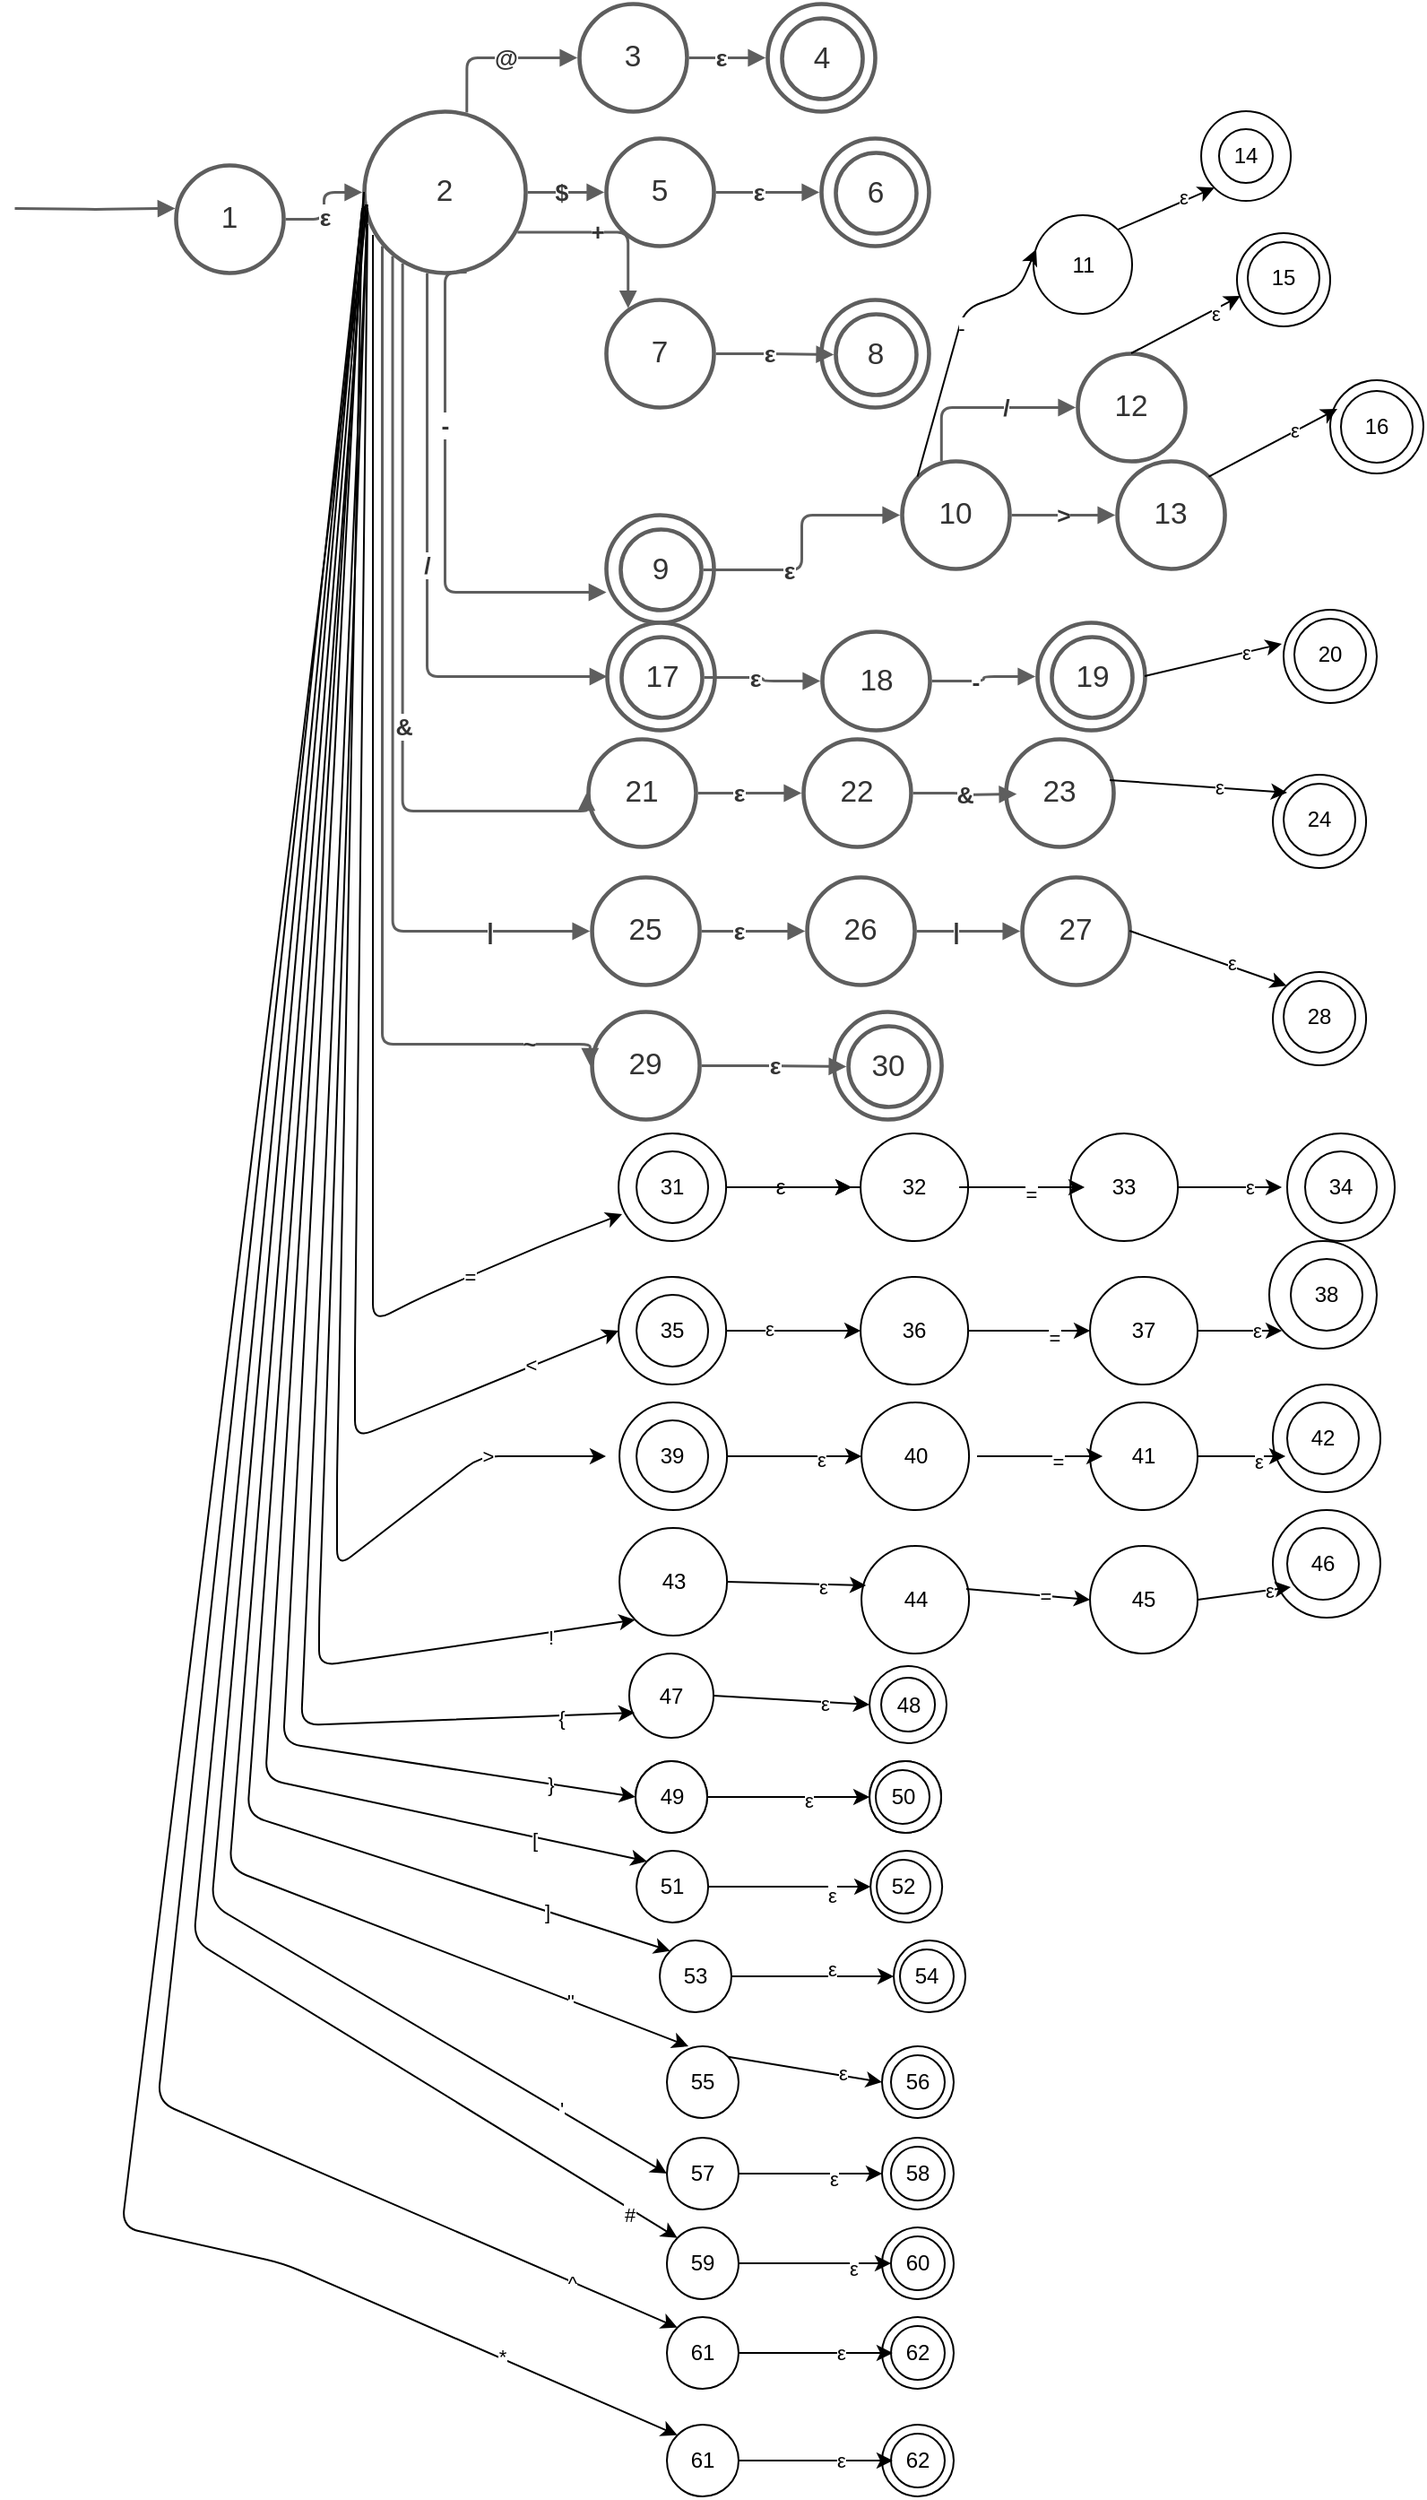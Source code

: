 <mxfile version="14.7.3" type="github">
  <diagram id="prtHgNgQTEPvFCAcTncT" name="Page-1">
    <mxGraphModel dx="868" dy="450" grid="1" gridSize="10" guides="1" tooltips="1" connect="1" arrows="1" fold="1" page="1" pageScale="1" pageWidth="827" pageHeight="1169" math="0" shadow="0">
      <root>
        <mxCell id="0" />
        <mxCell id="1" parent="0" />
        <UserObject label="1" lucidchartObjectId="jR9Gvp2asJyl" id="tqv5WJi3nZ0nivxOHpwp-1">
          <mxCell style="html=1;overflow=block;blockSpacing=1;whiteSpace=wrap;ellipse;whiteSpace=wrap;fontSize=16.7;fontColor=#333333;spacing=3.8;strokeColor=#5e5e5e;strokeOpacity=100;rounded=1;absoluteArcSize=1;arcSize=9;strokeWidth=2.3;" parent="1" vertex="1">
            <mxGeometry x="120" y="120" width="60" height="60" as="geometry" />
          </mxCell>
        </UserObject>
        <UserObject label="" lucidchartObjectId="BR9G_hioLRQp" id="tqv5WJi3nZ0nivxOHpwp-2">
          <mxCell style="html=1;jettySize=18;whiteSpace=wrap;fontSize=13;strokeColor=#5E5E5E;strokeWidth=1.5;rounded=1;arcSize=12;edgeStyle=orthogonalEdgeStyle;startArrow=none;;endArrow=block;endFill=1;;entryX=-0.008;entryY=0.399;entryPerimeter=0;" parent="1" target="tqv5WJi3nZ0nivxOHpwp-1" edge="1">
            <mxGeometry width="100" height="100" relative="1" as="geometry">
              <Array as="points" />
              <mxPoint x="30" y="144" as="sourcePoint" />
            </mxGeometry>
          </mxCell>
        </UserObject>
        <UserObject label="2" lucidchartObjectId="kS9GomubEngX" id="tqv5WJi3nZ0nivxOHpwp-3">
          <mxCell style="html=1;overflow=block;blockSpacing=1;whiteSpace=wrap;ellipse;whiteSpace=wrap;fontSize=16.7;fontColor=#333333;spacing=3.8;strokeColor=#5e5e5e;strokeOpacity=100;rounded=1;absoluteArcSize=1;arcSize=9;strokeWidth=2.3;" parent="1" vertex="1">
            <mxGeometry x="225" y="90" width="90" height="90" as="geometry" />
          </mxCell>
        </UserObject>
        <UserObject label="" lucidchartObjectId="8T9G3swr1opK" id="tqv5WJi3nZ0nivxOHpwp-4">
          <mxCell style="html=1;jettySize=18;whiteSpace=wrap;fontSize=13;strokeColor=#5E5E5E;strokeWidth=1.5;rounded=1;arcSize=12;edgeStyle=orthogonalEdgeStyle;startArrow=none;;endArrow=block;endFill=1;;exitX=1.019;exitY=0.5;exitPerimeter=0;entryX=-0.013;entryY=0.5;entryPerimeter=0;" parent="1" source="tqv5WJi3nZ0nivxOHpwp-1" target="tqv5WJi3nZ0nivxOHpwp-3" edge="1">
            <mxGeometry width="100" height="100" relative="1" as="geometry">
              <Array as="points" />
            </mxGeometry>
          </mxCell>
        </UserObject>
        <mxCell id="tqv5WJi3nZ0nivxOHpwp-5" value="ε" style="text;html=1;resizable=0;labelBackgroundColor=#ffffff;align=center;verticalAlign=middle;fontStyle=1;fontColor=#333333;;fontSize=13.3;" parent="tqv5WJi3nZ0nivxOHpwp-4" vertex="1">
          <mxGeometry x="-0.208" relative="1" as="geometry" />
        </mxCell>
        <UserObject label="3" lucidchartObjectId="vU9G6dReC1zi" id="tqv5WJi3nZ0nivxOHpwp-6">
          <mxCell style="html=1;overflow=block;blockSpacing=1;whiteSpace=wrap;ellipse;whiteSpace=wrap;fontSize=16.7;fontColor=#333333;spacing=3.8;strokeColor=#5e5e5e;strokeOpacity=100;rounded=1;absoluteArcSize=1;arcSize=9;strokeWidth=2.3;" parent="1" vertex="1">
            <mxGeometry x="345" y="30" width="60" height="60" as="geometry" />
          </mxCell>
        </UserObject>
        <UserObject label="" lucidchartObjectId="BU9G23G_L7to" id="tqv5WJi3nZ0nivxOHpwp-7">
          <mxCell style="html=1;jettySize=18;whiteSpace=wrap;fontSize=13;strokeColor=#5E5E5E;strokeWidth=1.5;rounded=1;arcSize=12;edgeStyle=orthogonalEdgeStyle;startArrow=none;;endArrow=block;endFill=1;;exitX=0.635;exitY=0.006;exitPerimeter=0;entryX=-0.019;entryY=0.5;entryPerimeter=0;" parent="1" source="tqv5WJi3nZ0nivxOHpwp-3" target="tqv5WJi3nZ0nivxOHpwp-6" edge="1">
            <mxGeometry width="100" height="100" relative="1" as="geometry">
              <Array as="points" />
            </mxGeometry>
          </mxCell>
        </UserObject>
        <mxCell id="tqv5WJi3nZ0nivxOHpwp-8" value="@" style="text;html=1;resizable=0;labelBackgroundColor=#ffffff;align=center;verticalAlign=middle;fontStyle=1;fontColor=#333333;;fontSize=13.3;" parent="tqv5WJi3nZ0nivxOHpwp-7" vertex="1">
          <mxGeometry x="0.142" relative="1" as="geometry" />
        </mxCell>
        <UserObject label="A" lucidchartObjectId="VU9GsIKeUsdR" id="tqv5WJi3nZ0nivxOHpwp-9">
          <mxCell style="html=1;overflow=block;blockSpacing=1;whiteSpace=wrap;ellipse;whiteSpace=wrap;fontSize=16.7;fontColor=#333333;spacing=3.8;strokeColor=#5e5e5e;strokeOpacity=100;rounded=1;absoluteArcSize=1;arcSize=9;strokeWidth=2.3;" parent="1" vertex="1">
            <mxGeometry x="450" y="30" width="60" height="60" as="geometry" />
          </mxCell>
        </UserObject>
        <UserObject label="" lucidchartObjectId="YU9GVYbIx3_d" id="tqv5WJi3nZ0nivxOHpwp-10">
          <mxCell style="html=1;jettySize=18;whiteSpace=wrap;fontSize=13;strokeColor=#5E5E5E;strokeWidth=1.5;rounded=1;arcSize=12;edgeStyle=orthogonalEdgeStyle;startArrow=none;;endArrow=block;endFill=1;;exitX=1.019;exitY=0.5;exitPerimeter=0;entryX=-0.019;entryY=0.5;entryPerimeter=0;" parent="1" source="tqv5WJi3nZ0nivxOHpwp-6" target="tqv5WJi3nZ0nivxOHpwp-9" edge="1">
            <mxGeometry width="100" height="100" relative="1" as="geometry">
              <Array as="points" />
            </mxGeometry>
          </mxCell>
        </UserObject>
        <mxCell id="tqv5WJi3nZ0nivxOHpwp-11" value="ε" style="text;html=1;resizable=0;labelBackgroundColor=#ffffff;align=center;verticalAlign=middle;fontStyle=1;fontColor=#333333;;fontSize=13.3;" parent="tqv5WJi3nZ0nivxOHpwp-10" vertex="1">
          <mxGeometry x="-0.164" relative="1" as="geometry" />
        </mxCell>
        <UserObject label="4" lucidchartObjectId="~U9G0Q~qyC~E" id="tqv5WJi3nZ0nivxOHpwp-12">
          <mxCell style="html=1;overflow=block;blockSpacing=1;whiteSpace=wrap;ellipse;whiteSpace=wrap;fontSize=16.7;fontColor=#333333;spacing=3.8;strokeColor=#5e5e5e;strokeOpacity=100;rounded=1;absoluteArcSize=1;arcSize=9;strokeWidth=2.3;" parent="1" vertex="1">
            <mxGeometry x="458" y="38" width="45" height="45" as="geometry" />
          </mxCell>
        </UserObject>
        <UserObject label="5" lucidchartObjectId="QV9GZut._6r4" id="tqv5WJi3nZ0nivxOHpwp-13">
          <mxCell style="html=1;overflow=block;blockSpacing=1;whiteSpace=wrap;ellipse;whiteSpace=wrap;fontSize=16.7;fontColor=#333333;spacing=3.8;strokeColor=#5e5e5e;strokeOpacity=100;rounded=1;absoluteArcSize=1;arcSize=9;strokeWidth=2.3;" parent="1" vertex="1">
            <mxGeometry x="360" y="105" width="60" height="60" as="geometry" />
          </mxCell>
        </UserObject>
        <UserObject label="" lucidchartObjectId="hW9GUbYRzF4N" id="tqv5WJi3nZ0nivxOHpwp-14">
          <mxCell style="html=1;jettySize=18;whiteSpace=wrap;fontSize=13;strokeColor=#5E5E5E;strokeWidth=1.5;rounded=1;arcSize=12;edgeStyle=orthogonalEdgeStyle;startArrow=none;;endArrow=block;endFill=1;;exitX=1.013;exitY=0.5;exitPerimeter=0;entryX=-0.019;entryY=0.5;entryPerimeter=0;" parent="1" source="tqv5WJi3nZ0nivxOHpwp-3" target="tqv5WJi3nZ0nivxOHpwp-13" edge="1">
            <mxGeometry width="100" height="100" relative="1" as="geometry">
              <Array as="points" />
            </mxGeometry>
          </mxCell>
        </UserObject>
        <mxCell id="tqv5WJi3nZ0nivxOHpwp-15" value="$" style="text;html=1;resizable=0;labelBackgroundColor=#ffffff;align=center;verticalAlign=middle;fontStyle=1;fontColor=#333333;;fontSize=13.3;" parent="tqv5WJi3nZ0nivxOHpwp-14" vertex="1">
          <mxGeometry x="-0.124" relative="1" as="geometry" />
        </mxCell>
        <UserObject label="A" lucidchartObjectId="zW9GrDXgTYUY" id="tqv5WJi3nZ0nivxOHpwp-16">
          <mxCell style="html=1;overflow=block;blockSpacing=1;whiteSpace=wrap;ellipse;whiteSpace=wrap;fontSize=16.7;fontColor=#333333;spacing=3.8;strokeColor=#5e5e5e;strokeOpacity=100;rounded=1;absoluteArcSize=1;arcSize=9;strokeWidth=2.3;" parent="1" vertex="1">
            <mxGeometry x="480" y="105" width="60" height="60" as="geometry" />
          </mxCell>
        </UserObject>
        <UserObject label="6" lucidchartObjectId="DW9GT9lbwImt" id="tqv5WJi3nZ0nivxOHpwp-17">
          <mxCell style="html=1;overflow=block;blockSpacing=1;whiteSpace=wrap;ellipse;whiteSpace=wrap;fontSize=16.7;fontColor=#333333;spacing=3.8;strokeColor=#5e5e5e;strokeOpacity=100;rounded=1;absoluteArcSize=1;arcSize=9;strokeWidth=2.3;" parent="1" vertex="1">
            <mxGeometry x="488" y="113" width="45" height="45" as="geometry" />
          </mxCell>
        </UserObject>
        <UserObject label="" lucidchartObjectId="LW9GUyIRL633" id="tqv5WJi3nZ0nivxOHpwp-18">
          <mxCell style="html=1;jettySize=18;whiteSpace=wrap;fontSize=13;strokeColor=#5E5E5E;strokeWidth=1.5;rounded=1;arcSize=12;edgeStyle=orthogonalEdgeStyle;startArrow=none;;endArrow=block;endFill=1;;exitX=1.019;exitY=0.5;exitPerimeter=0;entryX=-0.019;entryY=0.5;entryPerimeter=0;" parent="1" source="tqv5WJi3nZ0nivxOHpwp-13" target="tqv5WJi3nZ0nivxOHpwp-16" edge="1">
            <mxGeometry width="100" height="100" relative="1" as="geometry">
              <Array as="points" />
            </mxGeometry>
          </mxCell>
        </UserObject>
        <mxCell id="tqv5WJi3nZ0nivxOHpwp-19" value="ε" style="text;html=1;resizable=0;labelBackgroundColor=#ffffff;align=center;verticalAlign=middle;fontStyle=1;fontColor=#333333;;fontSize=13.3;" parent="tqv5WJi3nZ0nivxOHpwp-18" vertex="1">
          <mxGeometry x="-0.173" relative="1" as="geometry" />
        </mxCell>
        <UserObject label="7" lucidchartObjectId="vX9GxO0n2NO_" id="tqv5WJi3nZ0nivxOHpwp-20">
          <mxCell style="html=1;overflow=block;blockSpacing=1;whiteSpace=wrap;ellipse;whiteSpace=wrap;fontSize=16.7;fontColor=#333333;spacing=3.8;strokeColor=#5e5e5e;strokeOpacity=100;rounded=1;absoluteArcSize=1;arcSize=9;strokeWidth=2.3;" parent="1" vertex="1">
            <mxGeometry x="360" y="195" width="60" height="60" as="geometry" />
          </mxCell>
        </UserObject>
        <UserObject label="" lucidchartObjectId="JX9GeMe~E.Ko" id="tqv5WJi3nZ0nivxOHpwp-21">
          <mxCell style="html=1;jettySize=18;whiteSpace=wrap;fontSize=13;strokeColor=#5E5E5E;strokeWidth=1.5;rounded=1;arcSize=12;edgeStyle=orthogonalEdgeStyle;startArrow=none;;endArrow=block;endFill=1;;exitX=0.949;exitY=0.747;exitPerimeter=0;entryX=0.202;entryY=0.077;entryPerimeter=0;" parent="1" source="tqv5WJi3nZ0nivxOHpwp-3" target="tqv5WJi3nZ0nivxOHpwp-20" edge="1">
            <mxGeometry width="100" height="100" relative="1" as="geometry">
              <Array as="points" />
            </mxGeometry>
          </mxCell>
        </UserObject>
        <mxCell id="tqv5WJi3nZ0nivxOHpwp-22" value="+" style="text;html=1;resizable=0;labelBackgroundColor=#ffffff;align=center;verticalAlign=middle;fontStyle=1;fontColor=#333333;;fontSize=13.3;" parent="tqv5WJi3nZ0nivxOHpwp-21" vertex="1">
          <mxGeometry x="-0.146" relative="1" as="geometry" />
        </mxCell>
        <UserObject label="A" lucidchartObjectId="wY9GvvaL5AJD" id="tqv5WJi3nZ0nivxOHpwp-23">
          <mxCell style="html=1;overflow=block;blockSpacing=1;whiteSpace=wrap;ellipse;whiteSpace=wrap;fontSize=16.7;fontColor=#333333;spacing=3.8;strokeColor=#5e5e5e;strokeOpacity=100;rounded=1;absoluteArcSize=1;arcSize=9;strokeWidth=2.3;" parent="1" vertex="1">
            <mxGeometry x="480" y="195" width="60" height="60" as="geometry" />
          </mxCell>
        </UserObject>
        <UserObject label="8" lucidchartObjectId="zY9GOzsOUva-" id="tqv5WJi3nZ0nivxOHpwp-24">
          <mxCell style="html=1;overflow=block;blockSpacing=1;whiteSpace=wrap;ellipse;whiteSpace=wrap;fontSize=16.7;fontColor=#333333;spacing=3.8;strokeColor=#5e5e5e;strokeOpacity=100;rounded=1;absoluteArcSize=1;arcSize=9;strokeWidth=2.3;" parent="1" vertex="1">
            <mxGeometry x="488" y="203" width="45" height="45" as="geometry" />
          </mxCell>
        </UserObject>
        <UserObject label="" lucidchartObjectId="FY9GtuVDbtWG" id="tqv5WJi3nZ0nivxOHpwp-25">
          <mxCell style="html=1;jettySize=18;whiteSpace=wrap;fontSize=13;strokeColor=#5E5E5E;strokeWidth=1.5;rounded=1;arcSize=12;edgeStyle=orthogonalEdgeStyle;startArrow=none;;endArrow=block;endFill=1;;exitX=1.019;exitY=0.5;exitPerimeter=0;entryX=-0.025;entryY=0.5;entryPerimeter=0;" parent="1" source="tqv5WJi3nZ0nivxOHpwp-20" target="tqv5WJi3nZ0nivxOHpwp-24" edge="1">
            <mxGeometry width="100" height="100" relative="1" as="geometry">
              <Array as="points" />
            </mxGeometry>
          </mxCell>
        </UserObject>
        <mxCell id="tqv5WJi3nZ0nivxOHpwp-26" value="ε" style="text;html=1;resizable=0;labelBackgroundColor=#ffffff;align=center;verticalAlign=middle;fontStyle=1;fontColor=#333333;;fontSize=13.3;" parent="tqv5WJi3nZ0nivxOHpwp-25" vertex="1">
          <mxGeometry x="-0.115" relative="1" as="geometry" />
        </mxCell>
        <UserObject label="A" lucidchartObjectId="yZ9GWit2NcKj" id="tqv5WJi3nZ0nivxOHpwp-27">
          <mxCell style="html=1;overflow=block;blockSpacing=1;whiteSpace=wrap;ellipse;whiteSpace=wrap;fontSize=16.7;fontColor=#333333;spacing=3.8;strokeColor=#5e5e5e;strokeOpacity=100;rounded=1;absoluteArcSize=1;arcSize=9;strokeWidth=2.3;" parent="1" vertex="1">
            <mxGeometry x="360" y="315" width="60" height="60" as="geometry" />
          </mxCell>
        </UserObject>
        <UserObject label="" lucidchartObjectId="EZ9GCwgbRo4k" id="tqv5WJi3nZ0nivxOHpwp-28">
          <mxCell style="html=1;jettySize=18;whiteSpace=wrap;fontSize=13;strokeColor=#5E5E5E;strokeWidth=1.5;rounded=1;arcSize=12;edgeStyle=orthogonalEdgeStyle;startArrow=none;;endArrow=block;endFill=1;;exitX=0.634;exitY=0.995;exitPerimeter=0;entryX=0;entryY=0.717;entryDx=0;entryDy=0;entryPerimeter=0;" parent="1" source="tqv5WJi3nZ0nivxOHpwp-3" target="tqv5WJi3nZ0nivxOHpwp-27" edge="1">
            <mxGeometry width="100" height="100" relative="1" as="geometry">
              <Array as="points">
                <mxPoint x="270" y="180" />
                <mxPoint x="270" y="358" />
              </Array>
              <mxPoint x="310" y="360" as="targetPoint" />
            </mxGeometry>
          </mxCell>
        </UserObject>
        <mxCell id="tqv5WJi3nZ0nivxOHpwp-29" value="-" style="text;html=1;resizable=0;labelBackgroundColor=#ffffff;align=center;verticalAlign=middle;fontStyle=1;fontColor=#333333;;fontSize=13.3;" parent="tqv5WJi3nZ0nivxOHpwp-28" vertex="1">
          <mxGeometry x="-0.309" relative="1" as="geometry" />
        </mxCell>
        <UserObject label="9" lucidchartObjectId="PZ9GGhK6.aJW" id="tqv5WJi3nZ0nivxOHpwp-30">
          <mxCell style="html=1;overflow=block;blockSpacing=1;whiteSpace=wrap;ellipse;whiteSpace=wrap;fontSize=16.7;fontColor=#333333;spacing=3.8;strokeColor=#5e5e5e;strokeOpacity=100;rounded=1;absoluteArcSize=1;arcSize=9;strokeWidth=2.3;" parent="1" vertex="1">
            <mxGeometry x="368" y="323" width="45" height="45" as="geometry" />
          </mxCell>
        </UserObject>
        <UserObject label="10" lucidchartObjectId="G19GpCjo77rV" id="tqv5WJi3nZ0nivxOHpwp-31">
          <mxCell style="html=1;overflow=block;blockSpacing=1;whiteSpace=wrap;ellipse;whiteSpace=wrap;fontSize=16.7;fontColor=#333333;spacing=3.8;strokeColor=#5e5e5e;strokeOpacity=100;rounded=1;absoluteArcSize=1;arcSize=9;strokeWidth=2.3;" parent="1" vertex="1">
            <mxGeometry x="525" y="285" width="60" height="60" as="geometry" />
          </mxCell>
        </UserObject>
        <UserObject label="" lucidchartObjectId="W19Gnk3ItRrQ" id="tqv5WJi3nZ0nivxOHpwp-32">
          <mxCell style="html=1;jettySize=18;whiteSpace=wrap;fontSize=13;strokeColor=#5E5E5E;strokeWidth=1.5;rounded=1;arcSize=12;edgeStyle=orthogonalEdgeStyle;startArrow=none;;endArrow=block;endFill=1;;exitX=1.025;exitY=0.5;exitPerimeter=0;entryX=-0.019;entryY=0.5;entryPerimeter=0;" parent="1" source="tqv5WJi3nZ0nivxOHpwp-30" target="tqv5WJi3nZ0nivxOHpwp-31" edge="1">
            <mxGeometry width="100" height="100" relative="1" as="geometry">
              <Array as="points" />
            </mxGeometry>
          </mxCell>
        </UserObject>
        <mxCell id="tqv5WJi3nZ0nivxOHpwp-33" value="ε" style="text;html=1;resizable=0;labelBackgroundColor=#ffffff;align=center;verticalAlign=middle;fontStyle=1;fontColor=#333333;;fontSize=13.3;" parent="tqv5WJi3nZ0nivxOHpwp-32" vertex="1">
          <mxGeometry x="-0.324" relative="1" as="geometry" />
        </mxCell>
        <UserObject label="12" lucidchartObjectId="z29GxYcir0TZ" id="tqv5WJi3nZ0nivxOHpwp-34">
          <mxCell style="html=1;overflow=block;blockSpacing=1;whiteSpace=wrap;ellipse;whiteSpace=wrap;fontSize=16.7;fontColor=#333333;spacing=3.8;strokeColor=#5e5e5e;strokeOpacity=100;rounded=1;absoluteArcSize=1;arcSize=9;strokeWidth=2.3;" parent="1" vertex="1">
            <mxGeometry x="623" y="225" width="60" height="60" as="geometry" />
          </mxCell>
        </UserObject>
        <UserObject label="13" lucidchartObjectId="i39GOCSO4U0d" id="tqv5WJi3nZ0nivxOHpwp-36">
          <mxCell style="html=1;overflow=block;blockSpacing=1;whiteSpace=wrap;ellipse;whiteSpace=wrap;fontSize=16.7;fontColor=#333333;spacing=3.8;strokeColor=#5e5e5e;strokeOpacity=100;rounded=1;absoluteArcSize=1;arcSize=9;strokeWidth=2.3;" parent="1" vertex="1">
            <mxGeometry x="645.03" y="285" width="60" height="60" as="geometry" />
          </mxCell>
        </UserObject>
        <UserObject label="" lucidchartObjectId="S59Gdx7npKw7" id="tqv5WJi3nZ0nivxOHpwp-40">
          <mxCell style="html=1;jettySize=18;whiteSpace=wrap;fontSize=13;strokeColor=#5E5E5E;strokeWidth=1.5;rounded=1;arcSize=12;edgeStyle=orthogonalEdgeStyle;startArrow=none;;endArrow=block;endFill=1;;exitX=0.365;exitY=0;exitPerimeter=0;entryX=-0.019;entryY=0.5;entryPerimeter=0;" parent="1" source="tqv5WJi3nZ0nivxOHpwp-31" target="tqv5WJi3nZ0nivxOHpwp-34" edge="1">
            <mxGeometry width="100" height="100" relative="1" as="geometry">
              <Array as="points" />
            </mxGeometry>
          </mxCell>
        </UserObject>
        <mxCell id="tqv5WJi3nZ0nivxOHpwp-41" value="/" style="text;html=1;resizable=0;labelBackgroundColor=#ffffff;align=center;verticalAlign=middle;fontStyle=1;fontColor=#333333;;fontSize=13.3;" parent="tqv5WJi3nZ0nivxOHpwp-40" vertex="1">
          <mxGeometry x="0.246" relative="1" as="geometry" />
        </mxCell>
        <UserObject label="" lucidchartObjectId="659GHz4Z6aDx" id="tqv5WJi3nZ0nivxOHpwp-42">
          <mxCell style="html=1;jettySize=18;whiteSpace=wrap;fontSize=13;strokeColor=#5E5E5E;strokeWidth=1.5;rounded=1;arcSize=12;edgeStyle=orthogonalEdgeStyle;startArrow=none;;endArrow=block;endFill=1;;exitX=1.019;exitY=0.5;exitPerimeter=0;entryX=-0.019;entryY=0.5;entryPerimeter=0;" parent="1" source="tqv5WJi3nZ0nivxOHpwp-31" target="tqv5WJi3nZ0nivxOHpwp-36" edge="1">
            <mxGeometry width="100" height="100" relative="1" as="geometry">
              <Array as="points" />
            </mxGeometry>
          </mxCell>
        </UserObject>
        <mxCell id="tqv5WJi3nZ0nivxOHpwp-43" value="&amp;gt;" style="text;html=1;resizable=0;labelBackgroundColor=#ffffff;align=center;verticalAlign=middle;fontStyle=1;fontColor=#333333;;fontSize=13.3;" parent="tqv5WJi3nZ0nivxOHpwp-42" vertex="1">
          <mxGeometry relative="1" as="geometry" />
        </mxCell>
        <UserObject label="A" lucidchartObjectId="d79Ga3jQYDl1" id="tqv5WJi3nZ0nivxOHpwp-44">
          <mxCell style="html=1;overflow=block;blockSpacing=1;whiteSpace=wrap;ellipse;whiteSpace=wrap;fontSize=16.7;fontColor=#333333;spacing=3.8;strokeColor=#5e5e5e;strokeOpacity=100;rounded=1;absoluteArcSize=1;arcSize=9;strokeWidth=2.3;" parent="1" vertex="1">
            <mxGeometry x="360.5" y="375" width="60" height="60" as="geometry" />
          </mxCell>
        </UserObject>
        <UserObject label="17" lucidchartObjectId="V79GZpLwrIrv" id="tqv5WJi3nZ0nivxOHpwp-45">
          <mxCell style="html=1;overflow=block;blockSpacing=1;whiteSpace=wrap;ellipse;whiteSpace=wrap;fontSize=16.7;fontColor=#333333;spacing=3.8;strokeColor=#5e5e5e;strokeOpacity=100;rounded=1;absoluteArcSize=1;arcSize=9;strokeWidth=2.3;" parent="1" vertex="1">
            <mxGeometry x="368.5" y="383" width="45" height="45" as="geometry" />
          </mxCell>
        </UserObject>
        <UserObject label="18" lucidchartObjectId="d89G9n0_KwFn" id="tqv5WJi3nZ0nivxOHpwp-46">
          <mxCell style="html=1;overflow=block;blockSpacing=1;whiteSpace=wrap;ellipse;whiteSpace=wrap;fontSize=16.7;fontColor=#333333;spacing=3.8;strokeColor=#5e5e5e;strokeOpacity=100;rounded=1;absoluteArcSize=1;arcSize=9;strokeWidth=2.3;" parent="1" vertex="1">
            <mxGeometry x="480.5" y="380" width="60" height="55" as="geometry" />
          </mxCell>
        </UserObject>
        <UserObject label="" lucidchartObjectId="l89GyeKBahgY" id="tqv5WJi3nZ0nivxOHpwp-47">
          <mxCell style="html=1;jettySize=18;whiteSpace=wrap;fontSize=13;strokeColor=#5E5E5E;strokeWidth=1.5;rounded=1;arcSize=12;edgeStyle=orthogonalEdgeStyle;startArrow=none;;endArrow=block;endFill=1;;exitX=1.025;exitY=0.5;exitPerimeter=0;entryX=-0.019;entryY=0.5;entryPerimeter=0;" parent="1" source="tqv5WJi3nZ0nivxOHpwp-45" target="tqv5WJi3nZ0nivxOHpwp-46" edge="1">
            <mxGeometry width="100" height="100" relative="1" as="geometry">
              <Array as="points">
                <mxPoint x="447.5" y="406" />
              </Array>
            </mxGeometry>
          </mxCell>
        </UserObject>
        <mxCell id="tqv5WJi3nZ0nivxOHpwp-48" value="ε" style="text;html=1;resizable=0;labelBackgroundColor=#ffffff;align=center;verticalAlign=middle;fontStyle=1;fontColor=#333333;;fontSize=13.3;" parent="tqv5WJi3nZ0nivxOHpwp-47" vertex="1">
          <mxGeometry x="-0.161" relative="1" as="geometry" />
        </mxCell>
        <UserObject label="A" lucidchartObjectId="C89Gt3jZLUTO" id="tqv5WJi3nZ0nivxOHpwp-49">
          <mxCell style="html=1;overflow=block;blockSpacing=1;whiteSpace=wrap;ellipse;whiteSpace=wrap;fontSize=16.7;fontColor=#333333;spacing=3.8;strokeColor=#5e5e5e;strokeOpacity=100;rounded=1;absoluteArcSize=1;arcSize=9;strokeWidth=2.3;" parent="1" vertex="1">
            <mxGeometry x="600.5" y="375" width="60" height="60" as="geometry" />
          </mxCell>
        </UserObject>
        <UserObject label="19" lucidchartObjectId="F89GjUfgoJzo" id="tqv5WJi3nZ0nivxOHpwp-50">
          <mxCell style="html=1;overflow=block;blockSpacing=1;whiteSpace=wrap;ellipse;whiteSpace=wrap;fontSize=16.7;fontColor=#333333;spacing=3.8;strokeColor=#5e5e5e;strokeOpacity=100;rounded=1;absoluteArcSize=1;arcSize=9;strokeWidth=2.3;" parent="1" vertex="1">
            <mxGeometry x="608.5" y="383" width="45" height="45" as="geometry" />
          </mxCell>
        </UserObject>
        <UserObject label="" lucidchartObjectId="W89G8CydkxkC" id="tqv5WJi3nZ0nivxOHpwp-51">
          <mxCell style="html=1;jettySize=18;whiteSpace=wrap;fontSize=13;strokeColor=#5E5E5E;strokeWidth=1.5;rounded=1;arcSize=12;edgeStyle=orthogonalEdgeStyle;startArrow=none;;endArrow=block;endFill=1;;exitX=1.019;exitY=0.5;exitPerimeter=0;entryX=-0.019;entryY=0.5;entryPerimeter=0;" parent="1" source="tqv5WJi3nZ0nivxOHpwp-46" target="tqv5WJi3nZ0nivxOHpwp-49" edge="1">
            <mxGeometry width="100" height="100" relative="1" as="geometry">
              <Array as="points" />
            </mxGeometry>
          </mxCell>
        </UserObject>
        <mxCell id="tqv5WJi3nZ0nivxOHpwp-52" value="-" style="text;html=1;resizable=0;labelBackgroundColor=#ffffff;align=center;verticalAlign=middle;fontStyle=1;fontColor=#333333;;fontSize=13.3;" parent="tqv5WJi3nZ0nivxOHpwp-51" vertex="1">
          <mxGeometry x="-0.208" relative="1" as="geometry" />
        </mxCell>
        <UserObject label="" lucidchartObjectId="c-9G2CK1nnDC" id="tqv5WJi3nZ0nivxOHpwp-53">
          <mxCell style="html=1;jettySize=18;whiteSpace=wrap;fontSize=13;strokeColor=#5E5E5E;strokeWidth=1.5;rounded=1;arcSize=12;edgeStyle=orthogonalEdgeStyle;startArrow=none;;endArrow=block;endFill=1;;exitX=0.389;exitY=1;exitPerimeter=0;entryX=0;entryY=0.5;entryDx=0;entryDy=0;" parent="1" source="tqv5WJi3nZ0nivxOHpwp-3" target="tqv5WJi3nZ0nivxOHpwp-44" edge="1">
            <mxGeometry width="100" height="100" relative="1" as="geometry">
              <Array as="points" />
              <mxPoint x="260" y="380" as="targetPoint" />
            </mxGeometry>
          </mxCell>
        </UserObject>
        <mxCell id="tqv5WJi3nZ0nivxOHpwp-54" value="/" style="text;html=1;resizable=0;labelBackgroundColor=#ffffff;align=center;verticalAlign=middle;fontStyle=1;fontColor=#333333;;fontSize=13.3;" parent="tqv5WJi3nZ0nivxOHpwp-53" vertex="1">
          <mxGeometry relative="1" as="geometry" />
        </mxCell>
        <UserObject label="21" lucidchartObjectId="f_9GSjAMqoEb" id="tqv5WJi3nZ0nivxOHpwp-55">
          <mxCell style="html=1;overflow=block;blockSpacing=1;whiteSpace=wrap;ellipse;whiteSpace=wrap;fontSize=16.7;fontColor=#333333;spacing=3.8;strokeColor=#5e5e5e;strokeOpacity=100;rounded=1;absoluteArcSize=1;arcSize=9;strokeWidth=2.3;" parent="1" vertex="1">
            <mxGeometry x="350" y="440" width="60" height="60" as="geometry" />
          </mxCell>
        </UserObject>
        <UserObject label="" lucidchartObjectId="n_9GZ5~WVcdi" id="tqv5WJi3nZ0nivxOHpwp-56">
          <mxCell style="html=1;jettySize=18;whiteSpace=wrap;fontSize=13;strokeColor=#5E5E5E;strokeWidth=1.5;rounded=1;arcSize=12;edgeStyle=orthogonalEdgeStyle;startArrow=none;;endArrow=block;endFill=1;;exitX=0.237;exitY=0.94;exitPerimeter=0;entryX=-0.019;entryY=0.5;entryPerimeter=0;" parent="1" source="tqv5WJi3nZ0nivxOHpwp-3" target="tqv5WJi3nZ0nivxOHpwp-55" edge="1">
            <mxGeometry width="100" height="100" relative="1" as="geometry">
              <Array as="points">
                <mxPoint x="246" y="480" />
                <mxPoint x="349" y="480" />
              </Array>
            </mxGeometry>
          </mxCell>
        </UserObject>
        <mxCell id="tqv5WJi3nZ0nivxOHpwp-57" value="&amp;" style="text;html=1;resizable=0;labelBackgroundColor=#ffffff;align=center;verticalAlign=middle;fontStyle=1;fontColor=#333333;;fontSize=13.3;" parent="tqv5WJi3nZ0nivxOHpwp-56" vertex="1">
          <mxGeometry x="0.234" relative="1" as="geometry" />
        </mxCell>
        <UserObject label="22" lucidchartObjectId="K_9GRSdPkm0T" id="tqv5WJi3nZ0nivxOHpwp-58">
          <mxCell style="html=1;overflow=block;blockSpacing=1;whiteSpace=wrap;ellipse;whiteSpace=wrap;fontSize=16.7;fontColor=#333333;spacing=3.8;strokeColor=#5e5e5e;strokeOpacity=100;rounded=1;absoluteArcSize=1;arcSize=9;strokeWidth=2.3;" parent="1" vertex="1">
            <mxGeometry x="470" y="440" width="60" height="60" as="geometry" />
          </mxCell>
        </UserObject>
        <UserObject label="" lucidchartObjectId="N_9GECjtxnw-" id="tqv5WJi3nZ0nivxOHpwp-59">
          <mxCell style="html=1;jettySize=18;whiteSpace=wrap;fontSize=13;strokeColor=#5E5E5E;strokeWidth=1.5;rounded=1;arcSize=12;edgeStyle=orthogonalEdgeStyle;startArrow=none;;endArrow=block;endFill=1;;exitX=1.019;exitY=0.5;exitPerimeter=0;entryX=-0.019;entryY=0.5;entryPerimeter=0;" parent="1" source="tqv5WJi3nZ0nivxOHpwp-55" target="tqv5WJi3nZ0nivxOHpwp-58" edge="1">
            <mxGeometry width="100" height="100" relative="1" as="geometry">
              <Array as="points" />
            </mxGeometry>
          </mxCell>
        </UserObject>
        <mxCell id="tqv5WJi3nZ0nivxOHpwp-60" value="ε" style="text;html=1;resizable=0;labelBackgroundColor=#ffffff;align=center;verticalAlign=middle;fontStyle=1;fontColor=#333333;;fontSize=13.3;" parent="tqv5WJi3nZ0nivxOHpwp-59" vertex="1">
          <mxGeometry x="-0.208" relative="1" as="geometry" />
        </mxCell>
        <UserObject label="23" lucidchartObjectId="W_9GOAZ.T30C" id="tqv5WJi3nZ0nivxOHpwp-61">
          <mxCell style="html=1;overflow=block;blockSpacing=1;whiteSpace=wrap;ellipse;whiteSpace=wrap;fontSize=16.7;fontColor=#333333;spacing=3.8;strokeColor=#5e5e5e;strokeOpacity=100;rounded=1;absoluteArcSize=1;arcSize=9;strokeWidth=2.3;" parent="1" vertex="1">
            <mxGeometry x="583" y="440" width="60" height="60" as="geometry" />
          </mxCell>
        </UserObject>
        <UserObject label="" lucidchartObjectId="6_9GLYLW-Fl5" id="tqv5WJi3nZ0nivxOHpwp-63">
          <mxCell style="html=1;jettySize=18;whiteSpace=wrap;fontSize=13;strokeColor=#5E5E5E;strokeWidth=1.5;rounded=1;arcSize=12;edgeStyle=orthogonalEdgeStyle;startArrow=none;;endArrow=block;endFill=1;;exitX=1.019;exitY=0.5;exitPerimeter=0;entryX=-0.025;entryY=0.5;entryPerimeter=0;" parent="1" source="tqv5WJi3nZ0nivxOHpwp-58" edge="1">
            <mxGeometry width="100" height="100" relative="1" as="geometry">
              <Array as="points" />
              <mxPoint x="588.875" y="470.5" as="targetPoint" />
            </mxGeometry>
          </mxCell>
        </UserObject>
        <mxCell id="tqv5WJi3nZ0nivxOHpwp-64" value="&amp;" style="text;html=1;resizable=0;labelBackgroundColor=#ffffff;align=center;verticalAlign=middle;fontStyle=1;fontColor=#333333;;fontSize=13.3;" parent="tqv5WJi3nZ0nivxOHpwp-63" vertex="1">
          <mxGeometry relative="1" as="geometry" />
        </mxCell>
        <UserObject label="25" lucidchartObjectId="F.9GmN54hSQd" id="tqv5WJi3nZ0nivxOHpwp-65">
          <mxCell style="html=1;overflow=block;blockSpacing=1;whiteSpace=wrap;ellipse;whiteSpace=wrap;fontSize=16.7;fontColor=#333333;spacing=3.8;strokeColor=#5e5e5e;strokeOpacity=100;rounded=1;absoluteArcSize=1;arcSize=9;strokeWidth=2.3;" parent="1" vertex="1">
            <mxGeometry x="352.03" y="517" width="60" height="60" as="geometry" />
          </mxCell>
        </UserObject>
        <UserObject label="" lucidchartObjectId="N.9Gey~d8bzc" id="tqv5WJi3nZ0nivxOHpwp-66">
          <mxCell style="html=1;jettySize=18;whiteSpace=wrap;fontSize=13;strokeColor=#5E5E5E;strokeWidth=1.5;rounded=1;arcSize=12;edgeStyle=orthogonalEdgeStyle;startArrow=none;;endArrow=block;endFill=1;;exitX=0.175;exitY=0.896;exitPerimeter=0;entryX=-0.019;entryY=0.5;entryPerimeter=0;" parent="1" source="tqv5WJi3nZ0nivxOHpwp-3" target="tqv5WJi3nZ0nivxOHpwp-65" edge="1">
            <mxGeometry width="100" height="100" relative="1" as="geometry">
              <Array as="points">
                <mxPoint x="241" y="547" />
              </Array>
            </mxGeometry>
          </mxCell>
        </UserObject>
        <mxCell id="tqv5WJi3nZ0nivxOHpwp-67" value="|" style="text;html=1;resizable=0;labelBackgroundColor=#ffffff;align=center;verticalAlign=middle;fontStyle=1;fontColor=#333333;;fontSize=13.3;" parent="tqv5WJi3nZ0nivxOHpwp-66" vertex="1">
          <mxGeometry x="0.77" relative="1" as="geometry" />
        </mxCell>
        <UserObject label="26" lucidchartObjectId="4.9GDuCvD8dh" id="tqv5WJi3nZ0nivxOHpwp-68">
          <mxCell style="html=1;overflow=block;blockSpacing=1;whiteSpace=wrap;ellipse;whiteSpace=wrap;fontSize=16.7;fontColor=#333333;spacing=3.8;strokeColor=#5e5e5e;strokeOpacity=100;rounded=1;absoluteArcSize=1;arcSize=9;strokeWidth=2.3;" parent="1" vertex="1">
            <mxGeometry x="472.03" y="517" width="60" height="60" as="geometry" />
          </mxCell>
        </UserObject>
        <UserObject label="" lucidchartObjectId="7.9GUNWfTZsb" id="tqv5WJi3nZ0nivxOHpwp-69">
          <mxCell style="html=1;jettySize=18;whiteSpace=wrap;fontSize=13;strokeColor=#5E5E5E;strokeWidth=1.5;rounded=1;arcSize=12;edgeStyle=orthogonalEdgeStyle;startArrow=none;;endArrow=block;endFill=1;;exitX=1.019;exitY=0.5;exitPerimeter=0;entryX=-0.019;entryY=0.5;entryPerimeter=0;" parent="1" source="tqv5WJi3nZ0nivxOHpwp-65" target="tqv5WJi3nZ0nivxOHpwp-68" edge="1">
            <mxGeometry width="100" height="100" relative="1" as="geometry">
              <Array as="points" />
            </mxGeometry>
          </mxCell>
        </UserObject>
        <mxCell id="tqv5WJi3nZ0nivxOHpwp-70" value="ε" style="text;html=1;resizable=0;labelBackgroundColor=#ffffff;align=center;verticalAlign=middle;fontStyle=1;fontColor=#333333;;fontSize=13.3;" parent="tqv5WJi3nZ0nivxOHpwp-69" vertex="1">
          <mxGeometry x="-0.277" relative="1" as="geometry" />
        </mxCell>
        <UserObject label="27" lucidchartObjectId="a~9GOd2Fgk35" id="tqv5WJi3nZ0nivxOHpwp-71">
          <mxCell style="html=1;overflow=block;blockSpacing=1;whiteSpace=wrap;ellipse;whiteSpace=wrap;fontSize=16.7;fontColor=#333333;spacing=3.8;strokeColor=#5e5e5e;strokeOpacity=100;rounded=1;absoluteArcSize=1;arcSize=9;strokeWidth=2.3;" parent="1" vertex="1">
            <mxGeometry x="592.03" y="517" width="60" height="60" as="geometry" />
          </mxCell>
        </UserObject>
        <UserObject label="" lucidchartObjectId="j~9GY9zfEy-y" id="tqv5WJi3nZ0nivxOHpwp-73">
          <mxCell style="html=1;jettySize=18;whiteSpace=wrap;fontSize=13;strokeColor=#5E5E5E;strokeWidth=1.5;rounded=1;arcSize=12;edgeStyle=orthogonalEdgeStyle;startArrow=none;;endArrow=block;endFill=1;;exitX=1.019;exitY=0.5;exitPerimeter=0;entryX=-0.019;entryY=0.5;entryPerimeter=0;" parent="1" source="tqv5WJi3nZ0nivxOHpwp-68" target="tqv5WJi3nZ0nivxOHpwp-71" edge="1">
            <mxGeometry width="100" height="100" relative="1" as="geometry">
              <Array as="points" />
            </mxGeometry>
          </mxCell>
        </UserObject>
        <mxCell id="tqv5WJi3nZ0nivxOHpwp-74" value="|" style="text;html=1;resizable=0;labelBackgroundColor=#ffffff;align=center;verticalAlign=middle;fontStyle=1;fontColor=#333333;;fontSize=13.3;" parent="tqv5WJi3nZ0nivxOHpwp-73" vertex="1">
          <mxGeometry x="-0.242" relative="1" as="geometry" />
        </mxCell>
        <UserObject label="29" lucidchartObjectId="I~9GIM0lDfth" id="tqv5WJi3nZ0nivxOHpwp-75">
          <mxCell style="html=1;overflow=block;blockSpacing=1;whiteSpace=wrap;ellipse;whiteSpace=wrap;fontSize=16.7;fontColor=#333333;spacing=3.8;strokeColor=#5e5e5e;strokeOpacity=100;rounded=1;absoluteArcSize=1;arcSize=9;strokeWidth=2.3;" parent="1" vertex="1">
            <mxGeometry x="352.03" y="592" width="60" height="60" as="geometry" />
          </mxCell>
        </UserObject>
        <UserObject label="" lucidchartObjectId="S~9GipSRDCOl" id="tqv5WJi3nZ0nivxOHpwp-76">
          <mxCell style="html=1;jettySize=18;whiteSpace=wrap;fontSize=13;strokeColor=#5E5E5E;strokeWidth=1.5;rounded=1;arcSize=12;edgeStyle=orthogonalEdgeStyle;startArrow=none;;endArrow=block;endFill=1;;exitX=0.111;exitY=0.833;exitPerimeter=0;entryX=-0.019;entryY=0.5;entryPerimeter=0;" parent="1" source="tqv5WJi3nZ0nivxOHpwp-3" target="tqv5WJi3nZ0nivxOHpwp-75" edge="1">
            <mxGeometry width="100" height="100" relative="1" as="geometry">
              <Array as="points">
                <mxPoint x="235" y="610" />
                <mxPoint x="351" y="610" />
              </Array>
            </mxGeometry>
          </mxCell>
        </UserObject>
        <mxCell id="tqv5WJi3nZ0nivxOHpwp-77" value="~" style="text;html=1;resizable=0;labelBackgroundColor=#ffffff;align=center;verticalAlign=middle;fontStyle=1;fontColor=#333333;;fontSize=13.3;" parent="tqv5WJi3nZ0nivxOHpwp-76" vertex="1">
          <mxGeometry x="0.839" relative="1" as="geometry" />
        </mxCell>
        <UserObject label="A" lucidchartObjectId="ra-GBftEquOc" id="tqv5WJi3nZ0nivxOHpwp-78">
          <mxCell style="html=1;overflow=block;blockSpacing=1;whiteSpace=wrap;ellipse;whiteSpace=wrap;fontSize=16.7;fontColor=#333333;spacing=3.8;strokeColor=#5e5e5e;strokeOpacity=100;rounded=1;absoluteArcSize=1;arcSize=9;strokeWidth=2.3;" parent="1" vertex="1">
            <mxGeometry x="487.03" y="592" width="60" height="60" as="geometry" />
          </mxCell>
        </UserObject>
        <UserObject label="30" lucidchartObjectId="ua-G4COGX05." id="tqv5WJi3nZ0nivxOHpwp-79">
          <mxCell style="html=1;overflow=block;blockSpacing=1;whiteSpace=wrap;ellipse;whiteSpace=wrap;fontSize=16.7;fontColor=#333333;spacing=3.8;strokeColor=#5e5e5e;strokeOpacity=100;rounded=1;absoluteArcSize=1;arcSize=9;strokeWidth=2.3;" parent="1" vertex="1">
            <mxGeometry x="495.03" y="600" width="45" height="45" as="geometry" />
          </mxCell>
        </UserObject>
        <UserObject label="" lucidchartObjectId="Ca-G.6CswfkU" id="tqv5WJi3nZ0nivxOHpwp-80">
          <mxCell style="html=1;jettySize=18;whiteSpace=wrap;fontSize=13;strokeColor=#5E5E5E;strokeWidth=1.5;rounded=1;arcSize=12;edgeStyle=orthogonalEdgeStyle;startArrow=none;;endArrow=block;endFill=1;;exitX=1.019;exitY=0.5;exitPerimeter=0;entryX=-0.025;entryY=0.5;entryPerimeter=0;" parent="1" source="tqv5WJi3nZ0nivxOHpwp-75" target="tqv5WJi3nZ0nivxOHpwp-79" edge="1">
            <mxGeometry width="100" height="100" relative="1" as="geometry">
              <Array as="points" />
            </mxGeometry>
          </mxCell>
        </UserObject>
        <mxCell id="tqv5WJi3nZ0nivxOHpwp-81" value="ε" style="text;html=1;resizable=0;labelBackgroundColor=#ffffff;align=center;verticalAlign=middle;fontStyle=1;fontColor=#333333;;fontSize=13.3;" parent="tqv5WJi3nZ0nivxOHpwp-80" vertex="1">
          <mxGeometry relative="1" as="geometry" />
        </mxCell>
        <mxCell id="tqv5WJi3nZ0nivxOHpwp-84" value="" style="ellipse;whiteSpace=wrap;html=1;aspect=fixed;" parent="1" vertex="1">
          <mxGeometry x="367.04" y="660" width="60" height="60" as="geometry" />
        </mxCell>
        <mxCell id="tqv5WJi3nZ0nivxOHpwp-85" value="31" style="ellipse;whiteSpace=wrap;html=1;aspect=fixed;" parent="1" vertex="1">
          <mxGeometry x="377.04" y="670" width="40" height="40" as="geometry" />
        </mxCell>
        <mxCell id="tqv5WJi3nZ0nivxOHpwp-86" value="" style="endArrow=classic;html=1;exitX=0.056;exitY=0.767;exitDx=0;exitDy=0;exitPerimeter=0;entryX=0.033;entryY=0.75;entryDx=0;entryDy=0;entryPerimeter=0;" parent="1" source="tqv5WJi3nZ0nivxOHpwp-3" target="tqv5WJi3nZ0nivxOHpwp-84" edge="1">
          <mxGeometry width="50" height="50" relative="1" as="geometry">
            <mxPoint x="220" y="150" as="sourcePoint" />
            <mxPoint x="220" y="770" as="targetPoint" />
            <Array as="points">
              <mxPoint x="230" y="680" />
              <mxPoint x="230" y="765" />
              <mxPoint x="260" y="750" />
              <mxPoint x="330" y="720" />
            </Array>
          </mxGeometry>
        </mxCell>
        <mxCell id="tqv5WJi3nZ0nivxOHpwp-87" value="=" style="edgeLabel;html=1;align=center;verticalAlign=middle;resizable=0;points=[];" parent="tqv5WJi3nZ0nivxOHpwp-86" vertex="1" connectable="0">
          <mxGeometry x="0.756" relative="1" as="geometry">
            <mxPoint as="offset" />
          </mxGeometry>
        </mxCell>
        <mxCell id="tqv5WJi3nZ0nivxOHpwp-92" style="edgeStyle=orthogonalEdgeStyle;rounded=0;orthogonalLoop=1;jettySize=auto;html=1;" parent="1" source="tqv5WJi3nZ0nivxOHpwp-88" edge="1">
          <mxGeometry relative="1" as="geometry">
            <mxPoint x="497.04" y="690" as="targetPoint" />
          </mxGeometry>
        </mxCell>
        <mxCell id="tqv5WJi3nZ0nivxOHpwp-88" value="32" style="ellipse;whiteSpace=wrap;html=1;aspect=fixed;" parent="1" vertex="1">
          <mxGeometry x="502.04" y="660" width="60" height="60" as="geometry" />
        </mxCell>
        <mxCell id="tqv5WJi3nZ0nivxOHpwp-90" value="" style="endArrow=classic;html=1;exitX=1;exitY=0.5;exitDx=0;exitDy=0;" parent="1" source="tqv5WJi3nZ0nivxOHpwp-84" edge="1">
          <mxGeometry width="50" height="50" relative="1" as="geometry">
            <mxPoint x="437.04" y="710" as="sourcePoint" />
            <mxPoint x="497.04" y="690" as="targetPoint" />
          </mxGeometry>
        </mxCell>
        <mxCell id="tqv5WJi3nZ0nivxOHpwp-91" value="ε" style="text;html=1;align=center;verticalAlign=middle;resizable=0;points=[];autosize=1;strokeColor=none;" parent="1" vertex="1">
          <mxGeometry x="447.04" y="680" width="20" height="20" as="geometry" />
        </mxCell>
        <mxCell id="tqv5WJi3nZ0nivxOHpwp-96" style="edgeStyle=orthogonalEdgeStyle;rounded=0;orthogonalLoop=1;jettySize=auto;html=1;exitX=0;exitY=0.5;exitDx=0;exitDy=0;" parent="1" source="tqv5WJi3nZ0nivxOHpwp-93" edge="1">
          <mxGeometry relative="1" as="geometry">
            <mxPoint x="619.04" y="690" as="targetPoint" />
          </mxGeometry>
        </mxCell>
        <mxCell id="tqv5WJi3nZ0nivxOHpwp-93" value="33" style="ellipse;whiteSpace=wrap;html=1;aspect=fixed;" parent="1" vertex="1">
          <mxGeometry x="619.04" y="660" width="60" height="60" as="geometry" />
        </mxCell>
        <mxCell id="tqv5WJi3nZ0nivxOHpwp-95" value="" style="endArrow=classic;html=1;exitX=0.917;exitY=0.5;exitDx=0;exitDy=0;exitPerimeter=0;" parent="1" source="tqv5WJi3nZ0nivxOHpwp-88" edge="1">
          <mxGeometry width="50" height="50" relative="1" as="geometry">
            <mxPoint x="567.04" y="690" as="sourcePoint" />
            <mxPoint x="627.04" y="690" as="targetPoint" />
            <Array as="points">
              <mxPoint x="587.04" y="690" />
            </Array>
          </mxGeometry>
        </mxCell>
        <mxCell id="tqv5WJi3nZ0nivxOHpwp-97" value="=" style="edgeLabel;html=1;align=center;verticalAlign=middle;resizable=0;points=[];" parent="tqv5WJi3nZ0nivxOHpwp-95" vertex="1" connectable="0">
          <mxGeometry x="0.143" y="-4" relative="1" as="geometry">
            <mxPoint as="offset" />
          </mxGeometry>
        </mxCell>
        <mxCell id="tqv5WJi3nZ0nivxOHpwp-98" value="" style="ellipse;whiteSpace=wrap;html=1;aspect=fixed;" parent="1" vertex="1">
          <mxGeometry x="730" y="720" width="60" height="60" as="geometry" />
        </mxCell>
        <mxCell id="tqv5WJi3nZ0nivxOHpwp-99" value="A" style="ellipse;whiteSpace=wrap;html=1;aspect=fixed;" parent="1" vertex="1">
          <mxGeometry x="750" y="670" width="40" height="40" as="geometry" />
        </mxCell>
        <mxCell id="tqv5WJi3nZ0nivxOHpwp-100" value="" style="endArrow=classic;html=1;exitX=1;exitY=0.5;exitDx=0;exitDy=0;entryX=0;entryY=0.5;entryDx=0;entryDy=0;" parent="1" source="tqv5WJi3nZ0nivxOHpwp-93" edge="1">
          <mxGeometry width="50" height="50" relative="1" as="geometry">
            <mxPoint x="687.04" y="710" as="sourcePoint" />
            <mxPoint x="737.04" y="690" as="targetPoint" />
          </mxGeometry>
        </mxCell>
        <mxCell id="tqv5WJi3nZ0nivxOHpwp-101" value="ε" style="edgeLabel;html=1;align=center;verticalAlign=middle;resizable=0;points=[];" parent="tqv5WJi3nZ0nivxOHpwp-100" vertex="1" connectable="0">
          <mxGeometry x="0.379" relative="1" as="geometry">
            <mxPoint as="offset" />
          </mxGeometry>
        </mxCell>
        <mxCell id="tqv5WJi3nZ0nivxOHpwp-102" value="A" style="ellipse;whiteSpace=wrap;html=1;aspect=fixed;" parent="1" vertex="1">
          <mxGeometry x="367.04" y="740" width="60" height="60" as="geometry" />
        </mxCell>
        <mxCell id="tqv5WJi3nZ0nivxOHpwp-103" value="" style="endArrow=classic;html=1;exitX=0.022;exitY=0.7;exitDx=0;exitDy=0;exitPerimeter=0;entryX=0;entryY=0.5;entryDx=0;entryDy=0;" parent="1" source="tqv5WJi3nZ0nivxOHpwp-3" target="tqv5WJi3nZ0nivxOHpwp-102" edge="1">
          <mxGeometry width="50" height="50" relative="1" as="geometry">
            <mxPoint x="170" y="220" as="sourcePoint" />
            <mxPoint x="220" y="170" as="targetPoint" />
            <Array as="points">
              <mxPoint x="220" y="780" />
              <mxPoint x="220" y="830" />
            </Array>
          </mxGeometry>
        </mxCell>
        <mxCell id="tqv5WJi3nZ0nivxOHpwp-104" value="&amp;lt;" style="edgeLabel;html=1;align=center;verticalAlign=middle;resizable=0;points=[];" parent="tqv5WJi3nZ0nivxOHpwp-103" vertex="1" connectable="0">
          <mxGeometry x="0.873" y="1" relative="1" as="geometry">
            <mxPoint as="offset" />
          </mxGeometry>
        </mxCell>
        <mxCell id="tqv5WJi3nZ0nivxOHpwp-105" value="35" style="ellipse;whiteSpace=wrap;html=1;aspect=fixed;" parent="1" vertex="1">
          <mxGeometry x="377.04" y="750" width="40" height="40" as="geometry" />
        </mxCell>
        <mxCell id="tqv5WJi3nZ0nivxOHpwp-106" value="36" style="ellipse;whiteSpace=wrap;html=1;aspect=fixed;" parent="1" vertex="1">
          <mxGeometry x="502.04" y="740" width="60" height="60" as="geometry" />
        </mxCell>
        <mxCell id="tqv5WJi3nZ0nivxOHpwp-107" value="" style="endArrow=classic;html=1;exitX=1;exitY=0.5;exitDx=0;exitDy=0;entryX=0;entryY=0.5;entryDx=0;entryDy=0;" parent="1" source="tqv5WJi3nZ0nivxOHpwp-102" target="tqv5WJi3nZ0nivxOHpwp-106" edge="1">
          <mxGeometry width="50" height="50" relative="1" as="geometry">
            <mxPoint x="437.04" y="800" as="sourcePoint" />
            <mxPoint x="497.04" y="770" as="targetPoint" />
          </mxGeometry>
        </mxCell>
        <mxCell id="tqv5WJi3nZ0nivxOHpwp-108" value="ε" style="edgeLabel;html=1;align=center;verticalAlign=middle;resizable=0;points=[];" parent="tqv5WJi3nZ0nivxOHpwp-107" vertex="1" connectable="0">
          <mxGeometry x="-0.36" y="1" relative="1" as="geometry">
            <mxPoint as="offset" />
          </mxGeometry>
        </mxCell>
        <mxCell id="tqv5WJi3nZ0nivxOHpwp-109" value="37" style="ellipse;whiteSpace=wrap;html=1;aspect=fixed;" parent="1" vertex="1">
          <mxGeometry x="630.04" y="740" width="60" height="60" as="geometry" />
        </mxCell>
        <mxCell id="tqv5WJi3nZ0nivxOHpwp-114" value="" style="endArrow=classic;html=1;exitX=1;exitY=0.5;exitDx=0;exitDy=0;entryX=0;entryY=0.5;entryDx=0;entryDy=0;" parent="1" source="tqv5WJi3nZ0nivxOHpwp-106" target="tqv5WJi3nZ0nivxOHpwp-109" edge="1">
          <mxGeometry width="50" height="50" relative="1" as="geometry">
            <mxPoint x="567.04" y="800" as="sourcePoint" />
            <mxPoint x="617.04" y="750" as="targetPoint" />
          </mxGeometry>
        </mxCell>
        <mxCell id="tqv5WJi3nZ0nivxOHpwp-115" value="=" style="edgeLabel;html=1;align=center;verticalAlign=middle;resizable=0;points=[];" parent="tqv5WJi3nZ0nivxOHpwp-114" vertex="1" connectable="0">
          <mxGeometry x="0.412" y="-4" relative="1" as="geometry">
            <mxPoint as="offset" />
          </mxGeometry>
        </mxCell>
        <mxCell id="tqv5WJi3nZ0nivxOHpwp-116" value="" style="ellipse;whiteSpace=wrap;html=1;aspect=fixed;" parent="1" vertex="1">
          <mxGeometry x="732" y="800" width="60" height="60" as="geometry" />
        </mxCell>
        <mxCell id="tqv5WJi3nZ0nivxOHpwp-117" value="38" style="ellipse;whiteSpace=wrap;html=1;aspect=fixed;" parent="1" vertex="1">
          <mxGeometry x="742" y="730" width="40" height="40" as="geometry" />
        </mxCell>
        <mxCell id="tqv5WJi3nZ0nivxOHpwp-118" value="" style="endArrow=classic;html=1;exitX=1;exitY=0.5;exitDx=0;exitDy=0;" parent="1" source="tqv5WJi3nZ0nivxOHpwp-109" edge="1">
          <mxGeometry width="50" height="50" relative="1" as="geometry">
            <mxPoint x="697.04" y="800" as="sourcePoint" />
            <mxPoint x="737.04" y="770" as="targetPoint" />
          </mxGeometry>
        </mxCell>
        <mxCell id="tqv5WJi3nZ0nivxOHpwp-119" value="ε" style="edgeLabel;html=1;align=center;verticalAlign=middle;resizable=0;points=[];" parent="tqv5WJi3nZ0nivxOHpwp-118" vertex="1" connectable="0">
          <mxGeometry x="0.404" relative="1" as="geometry">
            <mxPoint as="offset" />
          </mxGeometry>
        </mxCell>
        <mxCell id="tqv5WJi3nZ0nivxOHpwp-120" value="" style="ellipse;whiteSpace=wrap;html=1;aspect=fixed;" parent="1" vertex="1">
          <mxGeometry x="367.54" y="810" width="60" height="60" as="geometry" />
        </mxCell>
        <mxCell id="tqv5WJi3nZ0nivxOHpwp-121" value="39" style="ellipse;whiteSpace=wrap;html=1;aspect=fixed;" parent="1" vertex="1">
          <mxGeometry x="377.04" y="820" width="40" height="40" as="geometry" />
        </mxCell>
        <mxCell id="tqv5WJi3nZ0nivxOHpwp-122" value="" style="endArrow=classic;html=1;exitX=-0.011;exitY=0.611;exitDx=0;exitDy=0;exitPerimeter=0;" parent="1" source="tqv5WJi3nZ0nivxOHpwp-3" edge="1">
          <mxGeometry width="50" height="50" relative="1" as="geometry">
            <mxPoint x="170" y="230" as="sourcePoint" />
            <mxPoint x="360" y="840" as="targetPoint" />
            <Array as="points">
              <mxPoint x="210" y="850" />
              <mxPoint x="210" y="902" />
              <mxPoint x="290" y="840" />
            </Array>
          </mxGeometry>
        </mxCell>
        <mxCell id="tqv5WJi3nZ0nivxOHpwp-123" value="&amp;gt;" style="edgeLabel;html=1;align=center;verticalAlign=middle;resizable=0;points=[];" parent="tqv5WJi3nZ0nivxOHpwp-122" vertex="1" connectable="0">
          <mxGeometry x="0.857" y="2" relative="1" as="geometry">
            <mxPoint y="2" as="offset" />
          </mxGeometry>
        </mxCell>
        <mxCell id="tqv5WJi3nZ0nivxOHpwp-124" value="40" style="ellipse;whiteSpace=wrap;html=1;aspect=fixed;" parent="1" vertex="1">
          <mxGeometry x="502.54" y="810" width="60" height="60" as="geometry" />
        </mxCell>
        <mxCell id="tqv5WJi3nZ0nivxOHpwp-125" value="" style="endArrow=classic;html=1;exitX=1;exitY=0.5;exitDx=0;exitDy=0;entryX=0;entryY=0.5;entryDx=0;entryDy=0;" parent="1" source="tqv5WJi3nZ0nivxOHpwp-120" target="tqv5WJi3nZ0nivxOHpwp-124" edge="1">
          <mxGeometry width="50" height="50" relative="1" as="geometry">
            <mxPoint x="437.04" y="870" as="sourcePoint" />
            <mxPoint x="487.04" y="820" as="targetPoint" />
          </mxGeometry>
        </mxCell>
        <mxCell id="tqv5WJi3nZ0nivxOHpwp-126" value="ε" style="edgeLabel;html=1;align=center;verticalAlign=middle;resizable=0;points=[];" parent="tqv5WJi3nZ0nivxOHpwp-125" vertex="1" connectable="0">
          <mxGeometry x="0.4" y="-2" relative="1" as="geometry">
            <mxPoint as="offset" />
          </mxGeometry>
        </mxCell>
        <mxCell id="tqv5WJi3nZ0nivxOHpwp-127" value="41" style="ellipse;whiteSpace=wrap;html=1;aspect=fixed;" parent="1" vertex="1">
          <mxGeometry x="630.04" y="810" width="60" height="60" as="geometry" />
        </mxCell>
        <mxCell id="tqv5WJi3nZ0nivxOHpwp-128" value="" style="endArrow=classic;html=1;entryX=0.117;entryY=0.5;entryDx=0;entryDy=0;entryPerimeter=0;" parent="1" target="tqv5WJi3nZ0nivxOHpwp-127" edge="1">
          <mxGeometry width="50" height="50" relative="1" as="geometry">
            <mxPoint x="567.04" y="840" as="sourcePoint" />
            <mxPoint x="627.04" y="820" as="targetPoint" />
          </mxGeometry>
        </mxCell>
        <mxCell id="tqv5WJi3nZ0nivxOHpwp-129" value="=" style="edgeLabel;html=1;align=center;verticalAlign=middle;resizable=0;points=[];" parent="tqv5WJi3nZ0nivxOHpwp-128" vertex="1" connectable="0">
          <mxGeometry x="0.285" y="-3" relative="1" as="geometry">
            <mxPoint as="offset" />
          </mxGeometry>
        </mxCell>
        <mxCell id="tqv5WJi3nZ0nivxOHpwp-130" value="" style="ellipse;whiteSpace=wrap;html=1;aspect=fixed;" parent="1" vertex="1">
          <mxGeometry x="732" y="870" width="60" height="60" as="geometry" />
        </mxCell>
        <mxCell id="tqv5WJi3nZ0nivxOHpwp-131" value="42" style="ellipse;whiteSpace=wrap;html=1;aspect=fixed;" parent="1" vertex="1">
          <mxGeometry x="740" y="810" width="40" height="40" as="geometry" />
        </mxCell>
        <mxCell id="tqv5WJi3nZ0nivxOHpwp-132" value="" style="endArrow=classic;html=1;exitX=1;exitY=0.5;exitDx=0;exitDy=0;entryX=0;entryY=0.5;entryDx=0;entryDy=0;" parent="1" source="tqv5WJi3nZ0nivxOHpwp-127" edge="1">
          <mxGeometry width="50" height="50" relative="1" as="geometry">
            <mxPoint x="687.04" y="870" as="sourcePoint" />
            <mxPoint x="739.04" y="840" as="targetPoint" />
          </mxGeometry>
        </mxCell>
        <mxCell id="tqv5WJi3nZ0nivxOHpwp-133" value="ε" style="edgeLabel;html=1;align=center;verticalAlign=middle;resizable=0;points=[];" parent="tqv5WJi3nZ0nivxOHpwp-132" vertex="1" connectable="0">
          <mxGeometry x="0.388" y="-3" relative="1" as="geometry">
            <mxPoint as="offset" />
          </mxGeometry>
        </mxCell>
        <mxCell id="tqv5WJi3nZ0nivxOHpwp-134" value="43" style="ellipse;whiteSpace=wrap;html=1;aspect=fixed;" parent="1" vertex="1">
          <mxGeometry x="367.54" y="880" width="60" height="60" as="geometry" />
        </mxCell>
        <mxCell id="tqv5WJi3nZ0nivxOHpwp-136" value="" style="endArrow=classic;html=1;exitX=0.022;exitY=0.6;exitDx=0;exitDy=0;exitPerimeter=0;entryX=0;entryY=1;entryDx=0;entryDy=0;" parent="1" source="tqv5WJi3nZ0nivxOHpwp-3" target="tqv5WJi3nZ0nivxOHpwp-134" edge="1">
          <mxGeometry width="50" height="50" relative="1" as="geometry">
            <mxPoint x="160" y="230" as="sourcePoint" />
            <mxPoint x="360" y="990" as="targetPoint" />
            <Array as="points">
              <mxPoint x="200" y="930" />
              <mxPoint x="200" y="957" />
            </Array>
          </mxGeometry>
        </mxCell>
        <mxCell id="tqv5WJi3nZ0nivxOHpwp-137" value="!" style="edgeLabel;html=1;align=center;verticalAlign=middle;resizable=0;points=[];" parent="tqv5WJi3nZ0nivxOHpwp-136" vertex="1" connectable="0">
          <mxGeometry x="0.902" y="-3" relative="1" as="geometry">
            <mxPoint as="offset" />
          </mxGeometry>
        </mxCell>
        <mxCell id="tqv5WJi3nZ0nivxOHpwp-138" value="44" style="ellipse;whiteSpace=wrap;html=1;aspect=fixed;" parent="1" vertex="1">
          <mxGeometry x="502.54" y="890" width="60" height="60" as="geometry" />
        </mxCell>
        <mxCell id="tqv5WJi3nZ0nivxOHpwp-139" value="" style="endArrow=classic;html=1;exitX=1;exitY=0.5;exitDx=0;exitDy=0;entryX=0.042;entryY=0.367;entryDx=0;entryDy=0;entryPerimeter=0;" parent="1" source="tqv5WJi3nZ0nivxOHpwp-134" target="tqv5WJi3nZ0nivxOHpwp-138" edge="1">
          <mxGeometry width="50" height="50" relative="1" as="geometry">
            <mxPoint x="437.04" y="940" as="sourcePoint" />
            <mxPoint x="487.04" y="890" as="targetPoint" />
          </mxGeometry>
        </mxCell>
        <mxCell id="tqv5WJi3nZ0nivxOHpwp-140" value="ε" style="edgeLabel;html=1;align=center;verticalAlign=middle;resizable=0;points=[];" parent="tqv5WJi3nZ0nivxOHpwp-139" vertex="1" connectable="0">
          <mxGeometry x="0.381" y="-1" relative="1" as="geometry">
            <mxPoint as="offset" />
          </mxGeometry>
        </mxCell>
        <mxCell id="tqv5WJi3nZ0nivxOHpwp-141" value="45" style="ellipse;whiteSpace=wrap;html=1;aspect=fixed;" parent="1" vertex="1">
          <mxGeometry x="630.04" y="890" width="60" height="60" as="geometry" />
        </mxCell>
        <mxCell id="tqv5WJi3nZ0nivxOHpwp-142" value="" style="endArrow=classic;html=1;exitX=0.975;exitY=0.4;exitDx=0;exitDy=0;exitPerimeter=0;entryX=0;entryY=0.5;entryDx=0;entryDy=0;" parent="1" source="tqv5WJi3nZ0nivxOHpwp-138" target="tqv5WJi3nZ0nivxOHpwp-141" edge="1">
          <mxGeometry width="50" height="50" relative="1" as="geometry">
            <mxPoint x="567.04" y="950" as="sourcePoint" />
            <mxPoint x="617.04" y="900" as="targetPoint" />
          </mxGeometry>
        </mxCell>
        <mxCell id="tqv5WJi3nZ0nivxOHpwp-143" value="=" style="edgeLabel;html=1;align=center;verticalAlign=middle;resizable=0;points=[];" parent="tqv5WJi3nZ0nivxOHpwp-142" vertex="1" connectable="0">
          <mxGeometry x="0.276" relative="1" as="geometry">
            <mxPoint as="offset" />
          </mxGeometry>
        </mxCell>
        <mxCell id="tqv5WJi3nZ0nivxOHpwp-144" value="A" style="ellipse;whiteSpace=wrap;html=1;aspect=fixed;" parent="1" vertex="1">
          <mxGeometry x="740" y="660" width="60" height="60" as="geometry" />
        </mxCell>
        <mxCell id="tqv5WJi3nZ0nivxOHpwp-145" value="46" style="ellipse;whiteSpace=wrap;html=1;aspect=fixed;" parent="1" vertex="1">
          <mxGeometry x="740" y="880" width="40" height="40" as="geometry" />
        </mxCell>
        <mxCell id="tqv5WJi3nZ0nivxOHpwp-146" value="" style="endArrow=classic;html=1;exitX=1;exitY=0.5;exitDx=0;exitDy=0;entryX=0.05;entryY=0.383;entryDx=0;entryDy=0;entryPerimeter=0;" parent="1" source="tqv5WJi3nZ0nivxOHpwp-141" edge="1">
          <mxGeometry width="50" height="50" relative="1" as="geometry">
            <mxPoint x="687.04" y="940" as="sourcePoint" />
            <mxPoint x="742.04" y="912.98" as="targetPoint" />
          </mxGeometry>
        </mxCell>
        <mxCell id="tqv5WJi3nZ0nivxOHpwp-148" value="ε" style="edgeLabel;html=1;align=center;verticalAlign=middle;resizable=0;points=[];" parent="tqv5WJi3nZ0nivxOHpwp-146" vertex="1" connectable="0">
          <mxGeometry x="0.536" relative="1" as="geometry">
            <mxPoint as="offset" />
          </mxGeometry>
        </mxCell>
        <mxCell id="tqv5WJi3nZ0nivxOHpwp-149" value="34" style="ellipse;whiteSpace=wrap;html=1;aspect=fixed;" parent="1" vertex="1">
          <mxGeometry x="750" y="670" width="40" height="40" as="geometry" />
        </mxCell>
        <mxCell id="tqv5WJi3nZ0nivxOHpwp-150" value="47" style="ellipse;whiteSpace=wrap;html=1;aspect=fixed;" parent="1" vertex="1">
          <mxGeometry x="373" y="950" width="47" height="47" as="geometry" />
        </mxCell>
        <mxCell id="tqv5WJi3nZ0nivxOHpwp-151" value="" style="endArrow=classic;html=1;exitX=0.022;exitY=0.6;exitDx=0;exitDy=0;exitPerimeter=0;entryX=0.064;entryY=0.702;entryDx=0;entryDy=0;entryPerimeter=0;" parent="1" source="tqv5WJi3nZ0nivxOHpwp-3" target="tqv5WJi3nZ0nivxOHpwp-150" edge="1">
          <mxGeometry width="50" height="50" relative="1" as="geometry">
            <mxPoint x="220" y="170" as="sourcePoint" />
            <mxPoint x="180" y="235" as="targetPoint" />
            <Array as="points">
              <mxPoint x="190" y="990" />
            </Array>
          </mxGeometry>
        </mxCell>
        <mxCell id="tqv5WJi3nZ0nivxOHpwp-152" value="{" style="edgeLabel;html=1;align=center;verticalAlign=middle;resizable=0;points=[];" parent="tqv5WJi3nZ0nivxOHpwp-151" vertex="1" connectable="0">
          <mxGeometry x="0.92" y="-1" relative="1" as="geometry">
            <mxPoint as="offset" />
          </mxGeometry>
        </mxCell>
        <mxCell id="tqv5WJi3nZ0nivxOHpwp-153" value="" style="ellipse;whiteSpace=wrap;html=1;aspect=fixed;" parent="1" vertex="1">
          <mxGeometry x="507.03" y="957" width="43" height="43" as="geometry" />
        </mxCell>
        <mxCell id="tqv5WJi3nZ0nivxOHpwp-154" value="48" style="ellipse;whiteSpace=wrap;html=1;aspect=fixed;" parent="1" vertex="1">
          <mxGeometry x="513.53" y="963.5" width="30" height="30" as="geometry" />
        </mxCell>
        <mxCell id="tqv5WJi3nZ0nivxOHpwp-155" value="" style="endArrow=classic;html=1;exitX=1;exitY=0.5;exitDx=0;exitDy=0;entryX=0;entryY=0.5;entryDx=0;entryDy=0;" parent="1" source="tqv5WJi3nZ0nivxOHpwp-150" target="tqv5WJi3nZ0nivxOHpwp-153" edge="1">
          <mxGeometry width="50" height="50" relative="1" as="geometry">
            <mxPoint x="430" y="970" as="sourcePoint" />
            <mxPoint x="490" y="950" as="targetPoint" />
          </mxGeometry>
        </mxCell>
        <mxCell id="tqv5WJi3nZ0nivxOHpwp-156" value="ε" style="edgeLabel;html=1;align=center;verticalAlign=middle;resizable=0;points=[];" parent="tqv5WJi3nZ0nivxOHpwp-155" vertex="1" connectable="0">
          <mxGeometry x="0.426" y="-1" relative="1" as="geometry">
            <mxPoint as="offset" />
          </mxGeometry>
        </mxCell>
        <mxCell id="tqv5WJi3nZ0nivxOHpwp-157" value="A" style="ellipse;whiteSpace=wrap;html=1;aspect=fixed;" parent="1" vertex="1">
          <mxGeometry x="376.5" y="1010" width="40" height="40" as="geometry" />
        </mxCell>
        <mxCell id="tqv5WJi3nZ0nivxOHpwp-159" value="" style="ellipse;whiteSpace=wrap;html=1;aspect=fixed;" parent="1" vertex="1">
          <mxGeometry x="507.03" y="1010" width="40" height="40" as="geometry" />
        </mxCell>
        <mxCell id="tqv5WJi3nZ0nivxOHpwp-160" value="A" style="ellipse;whiteSpace=wrap;html=1;aspect=fixed;" parent="1" vertex="1">
          <mxGeometry x="510.5" y="1015" width="30" height="30" as="geometry" />
        </mxCell>
        <mxCell id="tqv5WJi3nZ0nivxOHpwp-161" value="49" style="ellipse;whiteSpace=wrap;html=1;aspect=fixed;" parent="1" vertex="1">
          <mxGeometry x="376.5" y="1010" width="40" height="40" as="geometry" />
        </mxCell>
        <mxCell id="tqv5WJi3nZ0nivxOHpwp-162" value="" style="ellipse;whiteSpace=wrap;html=1;aspect=fixed;" parent="1" vertex="1">
          <mxGeometry x="507.03" y="1010" width="40" height="40" as="geometry" />
        </mxCell>
        <mxCell id="tqv5WJi3nZ0nivxOHpwp-163" value="50" style="ellipse;whiteSpace=wrap;html=1;aspect=fixed;" parent="1" vertex="1">
          <mxGeometry x="510.5" y="1015" width="30" height="30" as="geometry" />
        </mxCell>
        <mxCell id="tqv5WJi3nZ0nivxOHpwp-164" value="51" style="ellipse;whiteSpace=wrap;html=1;aspect=fixed;" parent="1" vertex="1">
          <mxGeometry x="377.04" y="1060" width="40" height="40" as="geometry" />
        </mxCell>
        <mxCell id="tqv5WJi3nZ0nivxOHpwp-165" value="" style="ellipse;whiteSpace=wrap;html=1;aspect=fixed;" parent="1" vertex="1">
          <mxGeometry x="507.57" y="1060" width="40" height="40" as="geometry" />
        </mxCell>
        <mxCell id="tqv5WJi3nZ0nivxOHpwp-166" value="52" style="ellipse;whiteSpace=wrap;html=1;aspect=fixed;" parent="1" vertex="1">
          <mxGeometry x="511.04" y="1065" width="30" height="30" as="geometry" />
        </mxCell>
        <mxCell id="tqv5WJi3nZ0nivxOHpwp-167" value="53" style="ellipse;whiteSpace=wrap;html=1;aspect=fixed;" parent="1" vertex="1">
          <mxGeometry x="390" y="1110" width="40" height="40" as="geometry" />
        </mxCell>
        <mxCell id="tqv5WJi3nZ0nivxOHpwp-168" value="" style="ellipse;whiteSpace=wrap;html=1;aspect=fixed;" parent="1" vertex="1">
          <mxGeometry x="520.53" y="1110" width="40" height="40" as="geometry" />
        </mxCell>
        <mxCell id="tqv5WJi3nZ0nivxOHpwp-169" value="54" style="ellipse;whiteSpace=wrap;html=1;aspect=fixed;" parent="1" vertex="1">
          <mxGeometry x="524" y="1115" width="30" height="30" as="geometry" />
        </mxCell>
        <mxCell id="tqv5WJi3nZ0nivxOHpwp-170" value="" style="endArrow=classic;html=1;exitX=0;exitY=0.5;exitDx=0;exitDy=0;entryX=0;entryY=0.5;entryDx=0;entryDy=0;" parent="1" source="tqv5WJi3nZ0nivxOHpwp-3" target="tqv5WJi3nZ0nivxOHpwp-161" edge="1">
          <mxGeometry width="50" height="50" relative="1" as="geometry">
            <mxPoint x="140" y="250" as="sourcePoint" />
            <mxPoint x="190" y="200" as="targetPoint" />
            <Array as="points">
              <mxPoint x="180" y="1000" />
            </Array>
          </mxGeometry>
        </mxCell>
        <mxCell id="tqv5WJi3nZ0nivxOHpwp-171" value="}" style="edgeLabel;html=1;align=center;verticalAlign=middle;resizable=0;points=[];" parent="tqv5WJi3nZ0nivxOHpwp-170" vertex="1" connectable="0">
          <mxGeometry x="0.91" relative="1" as="geometry">
            <mxPoint as="offset" />
          </mxGeometry>
        </mxCell>
        <mxCell id="tqv5WJi3nZ0nivxOHpwp-173" value="" style="endArrow=classic;html=1;exitX=1;exitY=0.5;exitDx=0;exitDy=0;entryX=0;entryY=0.5;entryDx=0;entryDy=0;" parent="1" source="tqv5WJi3nZ0nivxOHpwp-161" target="tqv5WJi3nZ0nivxOHpwp-162" edge="1">
          <mxGeometry width="50" height="50" relative="1" as="geometry">
            <mxPoint x="440" y="1050" as="sourcePoint" />
            <mxPoint x="490" y="1000" as="targetPoint" />
          </mxGeometry>
        </mxCell>
        <mxCell id="tqv5WJi3nZ0nivxOHpwp-174" value="ε" style="edgeLabel;html=1;align=center;verticalAlign=middle;resizable=0;points=[];" parent="tqv5WJi3nZ0nivxOHpwp-173" vertex="1" connectable="0">
          <mxGeometry x="0.226" y="-2" relative="1" as="geometry">
            <mxPoint x="1" as="offset" />
          </mxGeometry>
        </mxCell>
        <mxCell id="tqv5WJi3nZ0nivxOHpwp-175" value="" style="endArrow=classic;html=1;exitX=0;exitY=0.589;exitDx=0;exitDy=0;exitPerimeter=0;entryX=0;entryY=0;entryDx=0;entryDy=0;" parent="1" source="tqv5WJi3nZ0nivxOHpwp-3" target="tqv5WJi3nZ0nivxOHpwp-164" edge="1">
          <mxGeometry width="50" height="50" relative="1" as="geometry">
            <mxPoint x="150" y="240" as="sourcePoint" />
            <mxPoint x="170" y="1041" as="targetPoint" />
            <Array as="points">
              <mxPoint x="170" y="1020" />
            </Array>
          </mxGeometry>
        </mxCell>
        <mxCell id="tqv5WJi3nZ0nivxOHpwp-176" value="[" style="edgeLabel;html=1;align=center;verticalAlign=middle;resizable=0;points=[];" parent="tqv5WJi3nZ0nivxOHpwp-175" vertex="1" connectable="0">
          <mxGeometry x="0.883" y="-1" relative="1" as="geometry">
            <mxPoint as="offset" />
          </mxGeometry>
        </mxCell>
        <mxCell id="tqv5WJi3nZ0nivxOHpwp-177" value="" style="endArrow=classic;html=1;exitX=1;exitY=0.5;exitDx=0;exitDy=0;entryX=0;entryY=0.5;entryDx=0;entryDy=0;" parent="1" source="tqv5WJi3nZ0nivxOHpwp-164" target="tqv5WJi3nZ0nivxOHpwp-165" edge="1">
          <mxGeometry width="50" height="50" relative="1" as="geometry">
            <mxPoint x="440" y="1100" as="sourcePoint" />
            <mxPoint x="490" y="1050" as="targetPoint" />
          </mxGeometry>
        </mxCell>
        <mxCell id="tqv5WJi3nZ0nivxOHpwp-178" value="ε" style="edgeLabel;html=1;align=center;verticalAlign=middle;resizable=0;points=[];" parent="tqv5WJi3nZ0nivxOHpwp-177" vertex="1" connectable="0">
          <mxGeometry x="0.523" y="-5" relative="1" as="geometry">
            <mxPoint as="offset" />
          </mxGeometry>
        </mxCell>
        <mxCell id="tqv5WJi3nZ0nivxOHpwp-179" value="" style="endArrow=classic;html=1;exitX=0.011;exitY=0.578;exitDx=0;exitDy=0;exitPerimeter=0;entryX=0;entryY=0;entryDx=0;entryDy=0;" parent="1" source="tqv5WJi3nZ0nivxOHpwp-3" target="tqv5WJi3nZ0nivxOHpwp-167" edge="1">
          <mxGeometry width="50" height="50" relative="1" as="geometry">
            <mxPoint x="150" y="250" as="sourcePoint" />
            <mxPoint x="160" y="1051" as="targetPoint" />
            <Array as="points">
              <mxPoint x="160" y="1040" />
            </Array>
          </mxGeometry>
        </mxCell>
        <mxCell id="tqv5WJi3nZ0nivxOHpwp-180" value="]" style="edgeLabel;html=1;align=center;verticalAlign=middle;resizable=0;points=[];" parent="tqv5WJi3nZ0nivxOHpwp-179" vertex="1" connectable="0">
          <mxGeometry x="0.874" relative="1" as="geometry">
            <mxPoint as="offset" />
          </mxGeometry>
        </mxCell>
        <mxCell id="tqv5WJi3nZ0nivxOHpwp-181" value="" style="endArrow=classic;html=1;exitX=1;exitY=0.5;exitDx=0;exitDy=0;entryX=0;entryY=0.5;entryDx=0;entryDy=0;" parent="1" source="tqv5WJi3nZ0nivxOHpwp-167" target="tqv5WJi3nZ0nivxOHpwp-168" edge="1">
          <mxGeometry width="50" height="50" relative="1" as="geometry">
            <mxPoint x="450" y="1160" as="sourcePoint" />
            <mxPoint x="500" y="1110" as="targetPoint" />
          </mxGeometry>
        </mxCell>
        <mxCell id="tqv5WJi3nZ0nivxOHpwp-182" value="ε" style="edgeLabel;html=1;align=center;verticalAlign=middle;resizable=0;points=[];" parent="tqv5WJi3nZ0nivxOHpwp-181" vertex="1" connectable="0">
          <mxGeometry x="0.237" y="4" relative="1" as="geometry">
            <mxPoint as="offset" />
          </mxGeometry>
        </mxCell>
        <mxCell id="tqv5WJi3nZ0nivxOHpwp-183" value="55" style="ellipse;whiteSpace=wrap;html=1;aspect=fixed;" parent="1" vertex="1">
          <mxGeometry x="394" y="1169" width="40" height="40" as="geometry" />
        </mxCell>
        <mxCell id="tqv5WJi3nZ0nivxOHpwp-184" value="" style="ellipse;whiteSpace=wrap;html=1;aspect=fixed;" parent="1" vertex="1">
          <mxGeometry x="514" y="1169" width="40" height="40" as="geometry" />
        </mxCell>
        <mxCell id="tqv5WJi3nZ0nivxOHpwp-186" value="56" style="ellipse;whiteSpace=wrap;html=1;aspect=fixed;" parent="1" vertex="1">
          <mxGeometry x="519" y="1174" width="30" height="30" as="geometry" />
        </mxCell>
        <mxCell id="tqv5WJi3nZ0nivxOHpwp-187" value="57" style="ellipse;whiteSpace=wrap;html=1;aspect=fixed;" parent="1" vertex="1">
          <mxGeometry x="394" y="1220" width="40" height="40" as="geometry" />
        </mxCell>
        <mxCell id="tqv5WJi3nZ0nivxOHpwp-188" value="" style="ellipse;whiteSpace=wrap;html=1;aspect=fixed;" parent="1" vertex="1">
          <mxGeometry x="514" y="1220" width="40" height="40" as="geometry" />
        </mxCell>
        <mxCell id="tqv5WJi3nZ0nivxOHpwp-189" value="58" style="ellipse;whiteSpace=wrap;html=1;aspect=fixed;" parent="1" vertex="1">
          <mxGeometry x="519" y="1225" width="30" height="30" as="geometry" />
        </mxCell>
        <mxCell id="tqv5WJi3nZ0nivxOHpwp-190" value="59" style="ellipse;whiteSpace=wrap;html=1;aspect=fixed;" parent="1" vertex="1">
          <mxGeometry x="394" y="1270" width="40" height="40" as="geometry" />
        </mxCell>
        <mxCell id="tqv5WJi3nZ0nivxOHpwp-191" value="" style="ellipse;whiteSpace=wrap;html=1;aspect=fixed;" parent="1" vertex="1">
          <mxGeometry x="514" y="1270" width="40" height="40" as="geometry" />
        </mxCell>
        <mxCell id="tqv5WJi3nZ0nivxOHpwp-192" value="60" style="ellipse;whiteSpace=wrap;html=1;aspect=fixed;" parent="1" vertex="1">
          <mxGeometry x="519" y="1275" width="30" height="30" as="geometry" />
        </mxCell>
        <mxCell id="tqv5WJi3nZ0nivxOHpwp-193" value="61" style="ellipse;whiteSpace=wrap;html=1;aspect=fixed;" parent="1" vertex="1">
          <mxGeometry x="394" y="1320" width="40" height="40" as="geometry" />
        </mxCell>
        <mxCell id="tqv5WJi3nZ0nivxOHpwp-194" value="" style="ellipse;whiteSpace=wrap;html=1;aspect=fixed;" parent="1" vertex="1">
          <mxGeometry x="514" y="1320" width="40" height="40" as="geometry" />
        </mxCell>
        <mxCell id="tqv5WJi3nZ0nivxOHpwp-195" value="62" style="ellipse;whiteSpace=wrap;html=1;aspect=fixed;" parent="1" vertex="1">
          <mxGeometry x="519" y="1325" width="30" height="30" as="geometry" />
        </mxCell>
        <mxCell id="tqv5WJi3nZ0nivxOHpwp-196" value="" style="endArrow=classic;html=1;exitX=0;exitY=0.6;exitDx=0;exitDy=0;exitPerimeter=0;entryX=0.3;entryY=0;entryDx=0;entryDy=0;entryPerimeter=0;" parent="1" source="tqv5WJi3nZ0nivxOHpwp-3" target="tqv5WJi3nZ0nivxOHpwp-183" edge="1">
          <mxGeometry width="50" height="50" relative="1" as="geometry">
            <mxPoint x="150" y="240" as="sourcePoint" />
            <mxPoint x="200" y="190" as="targetPoint" />
            <Array as="points">
              <mxPoint x="150" y="1070" />
            </Array>
          </mxGeometry>
        </mxCell>
        <mxCell id="tqv5WJi3nZ0nivxOHpwp-197" value="&quot;" style="edgeLabel;html=1;align=center;verticalAlign=middle;resizable=0;points=[];" parent="tqv5WJi3nZ0nivxOHpwp-196" vertex="1" connectable="0">
          <mxGeometry x="0.883" relative="1" as="geometry">
            <mxPoint as="offset" />
          </mxGeometry>
        </mxCell>
        <mxCell id="tqv5WJi3nZ0nivxOHpwp-198" value="" style="endArrow=classic;html=1;exitX=1;exitY=0;exitDx=0;exitDy=0;entryX=0;entryY=0.5;entryDx=0;entryDy=0;" parent="1" source="tqv5WJi3nZ0nivxOHpwp-183" target="tqv5WJi3nZ0nivxOHpwp-184" edge="1">
          <mxGeometry width="50" height="50" relative="1" as="geometry">
            <mxPoint x="450" y="1210" as="sourcePoint" />
            <mxPoint x="500" y="1160" as="targetPoint" />
          </mxGeometry>
        </mxCell>
        <mxCell id="tqv5WJi3nZ0nivxOHpwp-199" value="ε" style="edgeLabel;html=1;align=center;verticalAlign=middle;resizable=0;points=[];" parent="tqv5WJi3nZ0nivxOHpwp-198" vertex="1" connectable="0">
          <mxGeometry x="0.479" y="2" relative="1" as="geometry">
            <mxPoint as="offset" />
          </mxGeometry>
        </mxCell>
        <mxCell id="tqv5WJi3nZ0nivxOHpwp-200" value="" style="endArrow=classic;html=1;exitX=0;exitY=0.5;exitDx=0;exitDy=0;entryX=0;entryY=0.5;entryDx=0;entryDy=0;" parent="1" source="tqv5WJi3nZ0nivxOHpwp-3" target="tqv5WJi3nZ0nivxOHpwp-187" edge="1">
          <mxGeometry width="50" height="50" relative="1" as="geometry">
            <mxPoint x="150" y="250" as="sourcePoint" />
            <mxPoint x="200" y="200" as="targetPoint" />
            <Array as="points">
              <mxPoint x="140" y="1090" />
            </Array>
          </mxGeometry>
        </mxCell>
        <mxCell id="tqv5WJi3nZ0nivxOHpwp-201" value="&#39;" style="edgeLabel;html=1;align=center;verticalAlign=middle;resizable=0;points=[];" parent="tqv5WJi3nZ0nivxOHpwp-200" vertex="1" connectable="0">
          <mxGeometry x="0.889" y="1" relative="1" as="geometry">
            <mxPoint as="offset" />
          </mxGeometry>
        </mxCell>
        <mxCell id="tqv5WJi3nZ0nivxOHpwp-202" value="" style="endArrow=classic;html=1;exitX=1;exitY=0.5;exitDx=0;exitDy=0;entryX=0;entryY=0.5;entryDx=0;entryDy=0;" parent="1" source="tqv5WJi3nZ0nivxOHpwp-187" target="tqv5WJi3nZ0nivxOHpwp-188" edge="1">
          <mxGeometry width="50" height="50" relative="1" as="geometry">
            <mxPoint x="450" y="1260" as="sourcePoint" />
            <mxPoint x="500" y="1210" as="targetPoint" />
          </mxGeometry>
        </mxCell>
        <mxCell id="tqv5WJi3nZ0nivxOHpwp-203" value="ε" style="edgeLabel;html=1;align=center;verticalAlign=middle;resizable=0;points=[];" parent="tqv5WJi3nZ0nivxOHpwp-202" vertex="1" connectable="0">
          <mxGeometry x="0.325" y="-3" relative="1" as="geometry">
            <mxPoint as="offset" />
          </mxGeometry>
        </mxCell>
        <mxCell id="tqv5WJi3nZ0nivxOHpwp-204" value="" style="endArrow=classic;html=1;exitX=-0.011;exitY=0.6;exitDx=0;exitDy=0;exitPerimeter=0;entryX=0;entryY=0;entryDx=0;entryDy=0;" parent="1" source="tqv5WJi3nZ0nivxOHpwp-3" target="tqv5WJi3nZ0nivxOHpwp-190" edge="1">
          <mxGeometry width="50" height="50" relative="1" as="geometry">
            <mxPoint x="150" y="240" as="sourcePoint" />
            <mxPoint x="390" y="1290" as="targetPoint" />
            <Array as="points">
              <mxPoint x="130" y="1110" />
            </Array>
          </mxGeometry>
        </mxCell>
        <mxCell id="tqv5WJi3nZ0nivxOHpwp-206" value="#" style="edgeLabel;html=1;align=center;verticalAlign=middle;resizable=0;points=[];" parent="tqv5WJi3nZ0nivxOHpwp-204" vertex="1" connectable="0">
          <mxGeometry x="0.954" y="-3" relative="1" as="geometry">
            <mxPoint as="offset" />
          </mxGeometry>
        </mxCell>
        <mxCell id="tqv5WJi3nZ0nivxOHpwp-207" value="" style="endArrow=classic;html=1;entryX=0;entryY=0.5;entryDx=0;entryDy=0;exitX=1;exitY=0.5;exitDx=0;exitDy=0;" parent="1" source="tqv5WJi3nZ0nivxOHpwp-190" target="tqv5WJi3nZ0nivxOHpwp-192" edge="1">
          <mxGeometry width="50" height="50" relative="1" as="geometry">
            <mxPoint x="440" y="1290" as="sourcePoint" />
            <mxPoint x="500" y="1270" as="targetPoint" />
          </mxGeometry>
        </mxCell>
        <mxCell id="tqv5WJi3nZ0nivxOHpwp-209" value="ε" style="edgeLabel;html=1;align=center;verticalAlign=middle;resizable=0;points=[];" parent="tqv5WJi3nZ0nivxOHpwp-207" vertex="1" connectable="0">
          <mxGeometry x="0.506" y="-3" relative="1" as="geometry">
            <mxPoint as="offset" />
          </mxGeometry>
        </mxCell>
        <mxCell id="tqv5WJi3nZ0nivxOHpwp-210" value="" style="endArrow=classic;html=1;exitX=-0.011;exitY=0.611;exitDx=0;exitDy=0;exitPerimeter=0;entryX=0;entryY=0;entryDx=0;entryDy=0;" parent="1" source="tqv5WJi3nZ0nivxOHpwp-3" target="tqv5WJi3nZ0nivxOHpwp-193" edge="1">
          <mxGeometry width="50" height="50" relative="1" as="geometry">
            <mxPoint x="140" y="250" as="sourcePoint" />
            <mxPoint x="190" y="200" as="targetPoint" />
            <Array as="points">
              <mxPoint x="110" y="1200" />
            </Array>
          </mxGeometry>
        </mxCell>
        <mxCell id="tqv5WJi3nZ0nivxOHpwp-211" value="^" style="edgeLabel;html=1;align=center;verticalAlign=middle;resizable=0;points=[];" parent="tqv5WJi3nZ0nivxOHpwp-210" vertex="1" connectable="0">
          <mxGeometry x="0.907" relative="1" as="geometry">
            <mxPoint as="offset" />
          </mxGeometry>
        </mxCell>
        <mxCell id="tqv5WJi3nZ0nivxOHpwp-212" value="" style="endArrow=classic;html=1;exitX=1;exitY=0.5;exitDx=0;exitDy=0;entryX=0.033;entryY=0.5;entryDx=0;entryDy=0;entryPerimeter=0;" parent="1" source="tqv5WJi3nZ0nivxOHpwp-193" target="tqv5WJi3nZ0nivxOHpwp-195" edge="1">
          <mxGeometry width="50" height="50" relative="1" as="geometry">
            <mxPoint x="450" y="1360" as="sourcePoint" />
            <mxPoint x="500" y="1310" as="targetPoint" />
          </mxGeometry>
        </mxCell>
        <mxCell id="tqv5WJi3nZ0nivxOHpwp-213" value="ε" style="edgeLabel;html=1;align=center;verticalAlign=middle;resizable=0;points=[];" parent="tqv5WJi3nZ0nivxOHpwp-212" vertex="1" connectable="0">
          <mxGeometry x="0.326" relative="1" as="geometry">
            <mxPoint as="offset" />
          </mxGeometry>
        </mxCell>
        <mxCell id="tqv5WJi3nZ0nivxOHpwp-214" value="" style="ellipse;whiteSpace=wrap;html=1;aspect=fixed;" parent="1" vertex="1">
          <mxGeometry x="712" y="158" width="52" height="52" as="geometry" />
        </mxCell>
        <mxCell id="tqv5WJi3nZ0nivxOHpwp-215" value="15" style="ellipse;whiteSpace=wrap;html=1;aspect=fixed;" parent="1" vertex="1">
          <mxGeometry x="718" y="163" width="40" height="40" as="geometry" />
        </mxCell>
        <mxCell id="tqv5WJi3nZ0nivxOHpwp-216" value="" style="endArrow=classic;html=1;exitX=0.5;exitY=0;exitDx=0;exitDy=0;entryX=0.038;entryY=0.673;entryDx=0;entryDy=0;entryPerimeter=0;" parent="1" source="tqv5WJi3nZ0nivxOHpwp-34" target="tqv5WJi3nZ0nivxOHpwp-214" edge="1">
          <mxGeometry width="50" height="50" relative="1" as="geometry">
            <mxPoint x="650" y="220" as="sourcePoint" />
            <mxPoint x="700" y="170" as="targetPoint" />
          </mxGeometry>
        </mxCell>
        <mxCell id="tqv5WJi3nZ0nivxOHpwp-217" value="ε" style="edgeLabel;html=1;align=center;verticalAlign=middle;resizable=0;points=[];" parent="tqv5WJi3nZ0nivxOHpwp-216" vertex="1" connectable="0">
          <mxGeometry x="0.506" y="-2" relative="1" as="geometry">
            <mxPoint as="offset" />
          </mxGeometry>
        </mxCell>
        <mxCell id="tqv5WJi3nZ0nivxOHpwp-220" value="" style="ellipse;whiteSpace=wrap;html=1;aspect=fixed;" parent="1" vertex="1">
          <mxGeometry x="763.997" y="240" width="52" height="52" as="geometry" />
        </mxCell>
        <mxCell id="tqv5WJi3nZ0nivxOHpwp-221" value="16" style="ellipse;whiteSpace=wrap;html=1;aspect=fixed;" parent="1" vertex="1">
          <mxGeometry x="769.997" y="246" width="40" height="40" as="geometry" />
        </mxCell>
        <mxCell id="tqv5WJi3nZ0nivxOHpwp-223" value="" style="ellipse;whiteSpace=wrap;html=1;aspect=fixed;" parent="1" vertex="1">
          <mxGeometry x="737.997" y="368" width="52" height="52" as="geometry" />
        </mxCell>
        <mxCell id="tqv5WJi3nZ0nivxOHpwp-224" value="20" style="ellipse;whiteSpace=wrap;html=1;aspect=fixed;" parent="1" vertex="1">
          <mxGeometry x="743.997" y="373" width="40" height="40" as="geometry" />
        </mxCell>
        <mxCell id="tqv5WJi3nZ0nivxOHpwp-226" value="" style="ellipse;whiteSpace=wrap;html=1;aspect=fixed;" parent="1" vertex="1">
          <mxGeometry x="732.027" y="460" width="52" height="52" as="geometry" />
        </mxCell>
        <mxCell id="tqv5WJi3nZ0nivxOHpwp-227" value="24" style="ellipse;whiteSpace=wrap;html=1;aspect=fixed;" parent="1" vertex="1">
          <mxGeometry x="738.027" y="465" width="40" height="40" as="geometry" />
        </mxCell>
        <mxCell id="tqv5WJi3nZ0nivxOHpwp-229" value="" style="ellipse;whiteSpace=wrap;html=1;aspect=fixed;" parent="1" vertex="1">
          <mxGeometry x="732.027" y="570" width="52" height="52" as="geometry" />
        </mxCell>
        <mxCell id="tqv5WJi3nZ0nivxOHpwp-230" value="28" style="ellipse;whiteSpace=wrap;html=1;aspect=fixed;" parent="1" vertex="1">
          <mxGeometry x="738.027" y="575" width="40" height="40" as="geometry" />
        </mxCell>
        <mxCell id="tqv5WJi3nZ0nivxOHpwp-234" value="" style="endArrow=classic;html=1;exitX=1;exitY=0;exitDx=0;exitDy=0;entryX=-0.05;entryY=0.25;entryDx=0;entryDy=0;entryPerimeter=0;" parent="1" source="tqv5WJi3nZ0nivxOHpwp-36" target="tqv5WJi3nZ0nivxOHpwp-221" edge="1">
          <mxGeometry width="50" height="50" relative="1" as="geometry">
            <mxPoint x="720" y="320" as="sourcePoint" />
            <mxPoint x="770" y="270" as="targetPoint" />
          </mxGeometry>
        </mxCell>
        <mxCell id="tqv5WJi3nZ0nivxOHpwp-235" value="ε" style="edgeLabel;html=1;align=center;verticalAlign=middle;resizable=0;points=[];" parent="tqv5WJi3nZ0nivxOHpwp-234" vertex="1" connectable="0">
          <mxGeometry x="0.338" y="1" relative="1" as="geometry">
            <mxPoint as="offset" />
          </mxGeometry>
        </mxCell>
        <mxCell id="tqv5WJi3nZ0nivxOHpwp-236" value="" style="endArrow=classic;html=1;exitX=1;exitY=0.5;exitDx=0;exitDy=0;entryX=-0.019;entryY=0.365;entryDx=0;entryDy=0;entryPerimeter=0;" parent="1" source="tqv5WJi3nZ0nivxOHpwp-49" target="tqv5WJi3nZ0nivxOHpwp-223" edge="1">
          <mxGeometry width="50" height="50" relative="1" as="geometry">
            <mxPoint x="680" y="420" as="sourcePoint" />
            <mxPoint x="730" y="370" as="targetPoint" />
          </mxGeometry>
        </mxCell>
        <mxCell id="tqv5WJi3nZ0nivxOHpwp-237" value="ε" style="edgeLabel;html=1;align=center;verticalAlign=middle;resizable=0;points=[];" parent="tqv5WJi3nZ0nivxOHpwp-236" vertex="1" connectable="0">
          <mxGeometry x="0.475" relative="1" as="geometry">
            <mxPoint as="offset" />
          </mxGeometry>
        </mxCell>
        <mxCell id="tqv5WJi3nZ0nivxOHpwp-238" value="" style="endArrow=classic;html=1;exitX=0.967;exitY=0.383;exitDx=0;exitDy=0;exitPerimeter=0;" parent="1" source="tqv5WJi3nZ0nivxOHpwp-61" edge="1">
          <mxGeometry width="50" height="50" relative="1" as="geometry">
            <mxPoint x="670" y="500" as="sourcePoint" />
            <mxPoint x="740" y="470" as="targetPoint" />
          </mxGeometry>
        </mxCell>
        <mxCell id="tqv5WJi3nZ0nivxOHpwp-239" value="ε" style="edgeLabel;html=1;align=center;verticalAlign=middle;resizable=0;points=[];" parent="tqv5WJi3nZ0nivxOHpwp-238" vertex="1" connectable="0">
          <mxGeometry x="0.23" y="1" relative="1" as="geometry">
            <mxPoint as="offset" />
          </mxGeometry>
        </mxCell>
        <mxCell id="tqv5WJi3nZ0nivxOHpwp-240" value="" style="endArrow=classic;html=1;exitX=1;exitY=0.5;exitDx=0;exitDy=0;entryX=0;entryY=0;entryDx=0;entryDy=0;" parent="1" source="tqv5WJi3nZ0nivxOHpwp-71" target="tqv5WJi3nZ0nivxOHpwp-229" edge="1">
          <mxGeometry width="50" height="50" relative="1" as="geometry">
            <mxPoint x="670" y="590" as="sourcePoint" />
            <mxPoint x="720" y="540" as="targetPoint" />
          </mxGeometry>
        </mxCell>
        <mxCell id="tqv5WJi3nZ0nivxOHpwp-241" value="ε" style="edgeLabel;html=1;align=center;verticalAlign=middle;resizable=0;points=[];" parent="tqv5WJi3nZ0nivxOHpwp-240" vertex="1" connectable="0">
          <mxGeometry x="0.287" y="2" relative="1" as="geometry">
            <mxPoint as="offset" />
          </mxGeometry>
        </mxCell>
        <mxCell id="tqv5WJi3nZ0nivxOHpwp-242" value="61" style="ellipse;whiteSpace=wrap;html=1;aspect=fixed;" parent="1" vertex="1">
          <mxGeometry x="394" y="1380" width="40" height="40" as="geometry" />
        </mxCell>
        <mxCell id="tqv5WJi3nZ0nivxOHpwp-243" value="" style="ellipse;whiteSpace=wrap;html=1;aspect=fixed;" parent="1" vertex="1">
          <mxGeometry x="514" y="1380" width="40" height="40" as="geometry" />
        </mxCell>
        <mxCell id="tqv5WJi3nZ0nivxOHpwp-244" value="62" style="ellipse;whiteSpace=wrap;html=1;aspect=fixed;" parent="1" vertex="1">
          <mxGeometry x="519" y="1385" width="30" height="30" as="geometry" />
        </mxCell>
        <mxCell id="tqv5WJi3nZ0nivxOHpwp-245" value="" style="endArrow=classic;html=1;exitX=1;exitY=0.5;exitDx=0;exitDy=0;entryX=0.033;entryY=0.5;entryDx=0;entryDy=0;entryPerimeter=0;" parent="1" source="tqv5WJi3nZ0nivxOHpwp-242" target="tqv5WJi3nZ0nivxOHpwp-244" edge="1">
          <mxGeometry width="50" height="50" relative="1" as="geometry">
            <mxPoint x="450" y="1420" as="sourcePoint" />
            <mxPoint x="500" y="1370" as="targetPoint" />
          </mxGeometry>
        </mxCell>
        <mxCell id="tqv5WJi3nZ0nivxOHpwp-246" value="ε" style="edgeLabel;html=1;align=center;verticalAlign=middle;resizable=0;points=[];" parent="tqv5WJi3nZ0nivxOHpwp-245" vertex="1" connectable="0">
          <mxGeometry x="0.326" relative="1" as="geometry">
            <mxPoint as="offset" />
          </mxGeometry>
        </mxCell>
        <mxCell id="tqv5WJi3nZ0nivxOHpwp-248" value="" style="endArrow=classic;html=1;exitX=0.022;exitY=0.578;exitDx=0;exitDy=0;exitPerimeter=0;entryX=0;entryY=0;entryDx=0;entryDy=0;" parent="1" source="tqv5WJi3nZ0nivxOHpwp-3" target="tqv5WJi3nZ0nivxOHpwp-242" edge="1">
          <mxGeometry width="50" height="50" relative="1" as="geometry">
            <mxPoint x="140" y="270" as="sourcePoint" />
            <mxPoint x="190" y="220" as="targetPoint" />
            <Array as="points">
              <mxPoint x="90" y="1270" />
              <mxPoint x="180" y="1290" />
            </Array>
          </mxGeometry>
        </mxCell>
        <mxCell id="tqv5WJi3nZ0nivxOHpwp-249" value="*" style="edgeLabel;html=1;align=center;verticalAlign=middle;resizable=0;points=[];" parent="tqv5WJi3nZ0nivxOHpwp-248" vertex="1" connectable="0">
          <mxGeometry x="0.854" y="1" relative="1" as="geometry">
            <mxPoint as="offset" />
          </mxGeometry>
        </mxCell>
        <mxCell id="wqVtLSSU6ubE22Scoz-j-1" value="11" style="ellipse;whiteSpace=wrap;html=1;aspect=fixed;" vertex="1" parent="1">
          <mxGeometry x="598.5" y="148" width="55" height="55" as="geometry" />
        </mxCell>
        <mxCell id="wqVtLSSU6ubE22Scoz-j-2" value="" style="endArrow=classic;html=1;exitX=0;exitY=0;exitDx=0;exitDy=0;entryX=0.027;entryY=0.345;entryDx=0;entryDy=0;entryPerimeter=0;" edge="1" parent="1" source="tqv5WJi3nZ0nivxOHpwp-31" target="wqVtLSSU6ubE22Scoz-j-1">
          <mxGeometry width="50" height="50" relative="1" as="geometry">
            <mxPoint x="560" y="250" as="sourcePoint" />
            <mxPoint x="610" y="200" as="targetPoint" />
            <Array as="points">
              <mxPoint x="560" y="200" />
              <mxPoint x="590" y="190" />
            </Array>
          </mxGeometry>
        </mxCell>
        <mxCell id="wqVtLSSU6ubE22Scoz-j-3" value="-" style="edgeLabel;html=1;align=center;verticalAlign=middle;resizable=0;points=[];" vertex="1" connectable="0" parent="wqVtLSSU6ubE22Scoz-j-2">
          <mxGeometry x="0.119" y="-1" relative="1" as="geometry">
            <mxPoint as="offset" />
          </mxGeometry>
        </mxCell>
        <mxCell id="wqVtLSSU6ubE22Scoz-j-4" value="" style="ellipse;whiteSpace=wrap;html=1;aspect=fixed;" vertex="1" parent="1">
          <mxGeometry x="692.03" y="90" width="50" height="50" as="geometry" />
        </mxCell>
        <mxCell id="wqVtLSSU6ubE22Scoz-j-5" value="14" style="ellipse;whiteSpace=wrap;html=1;aspect=fixed;" vertex="1" parent="1">
          <mxGeometry x="702" y="100" width="30" height="30" as="geometry" />
        </mxCell>
        <mxCell id="wqVtLSSU6ubE22Scoz-j-6" value="" style="endArrow=classic;html=1;exitX=1;exitY=0;exitDx=0;exitDy=0;entryX=0;entryY=1;entryDx=0;entryDy=0;" edge="1" parent="1" source="wqVtLSSU6ubE22Scoz-j-1" target="wqVtLSSU6ubE22Scoz-j-4">
          <mxGeometry width="50" height="50" relative="1" as="geometry">
            <mxPoint x="640" y="160" as="sourcePoint" />
            <mxPoint x="690" y="110" as="targetPoint" />
          </mxGeometry>
        </mxCell>
        <mxCell id="wqVtLSSU6ubE22Scoz-j-7" value="ε" style="edgeLabel;html=1;align=center;verticalAlign=middle;resizable=0;points=[];" vertex="1" connectable="0" parent="wqVtLSSU6ubE22Scoz-j-6">
          <mxGeometry x="0.386" y="2" relative="1" as="geometry">
            <mxPoint as="offset" />
          </mxGeometry>
        </mxCell>
      </root>
    </mxGraphModel>
  </diagram>
</mxfile>
